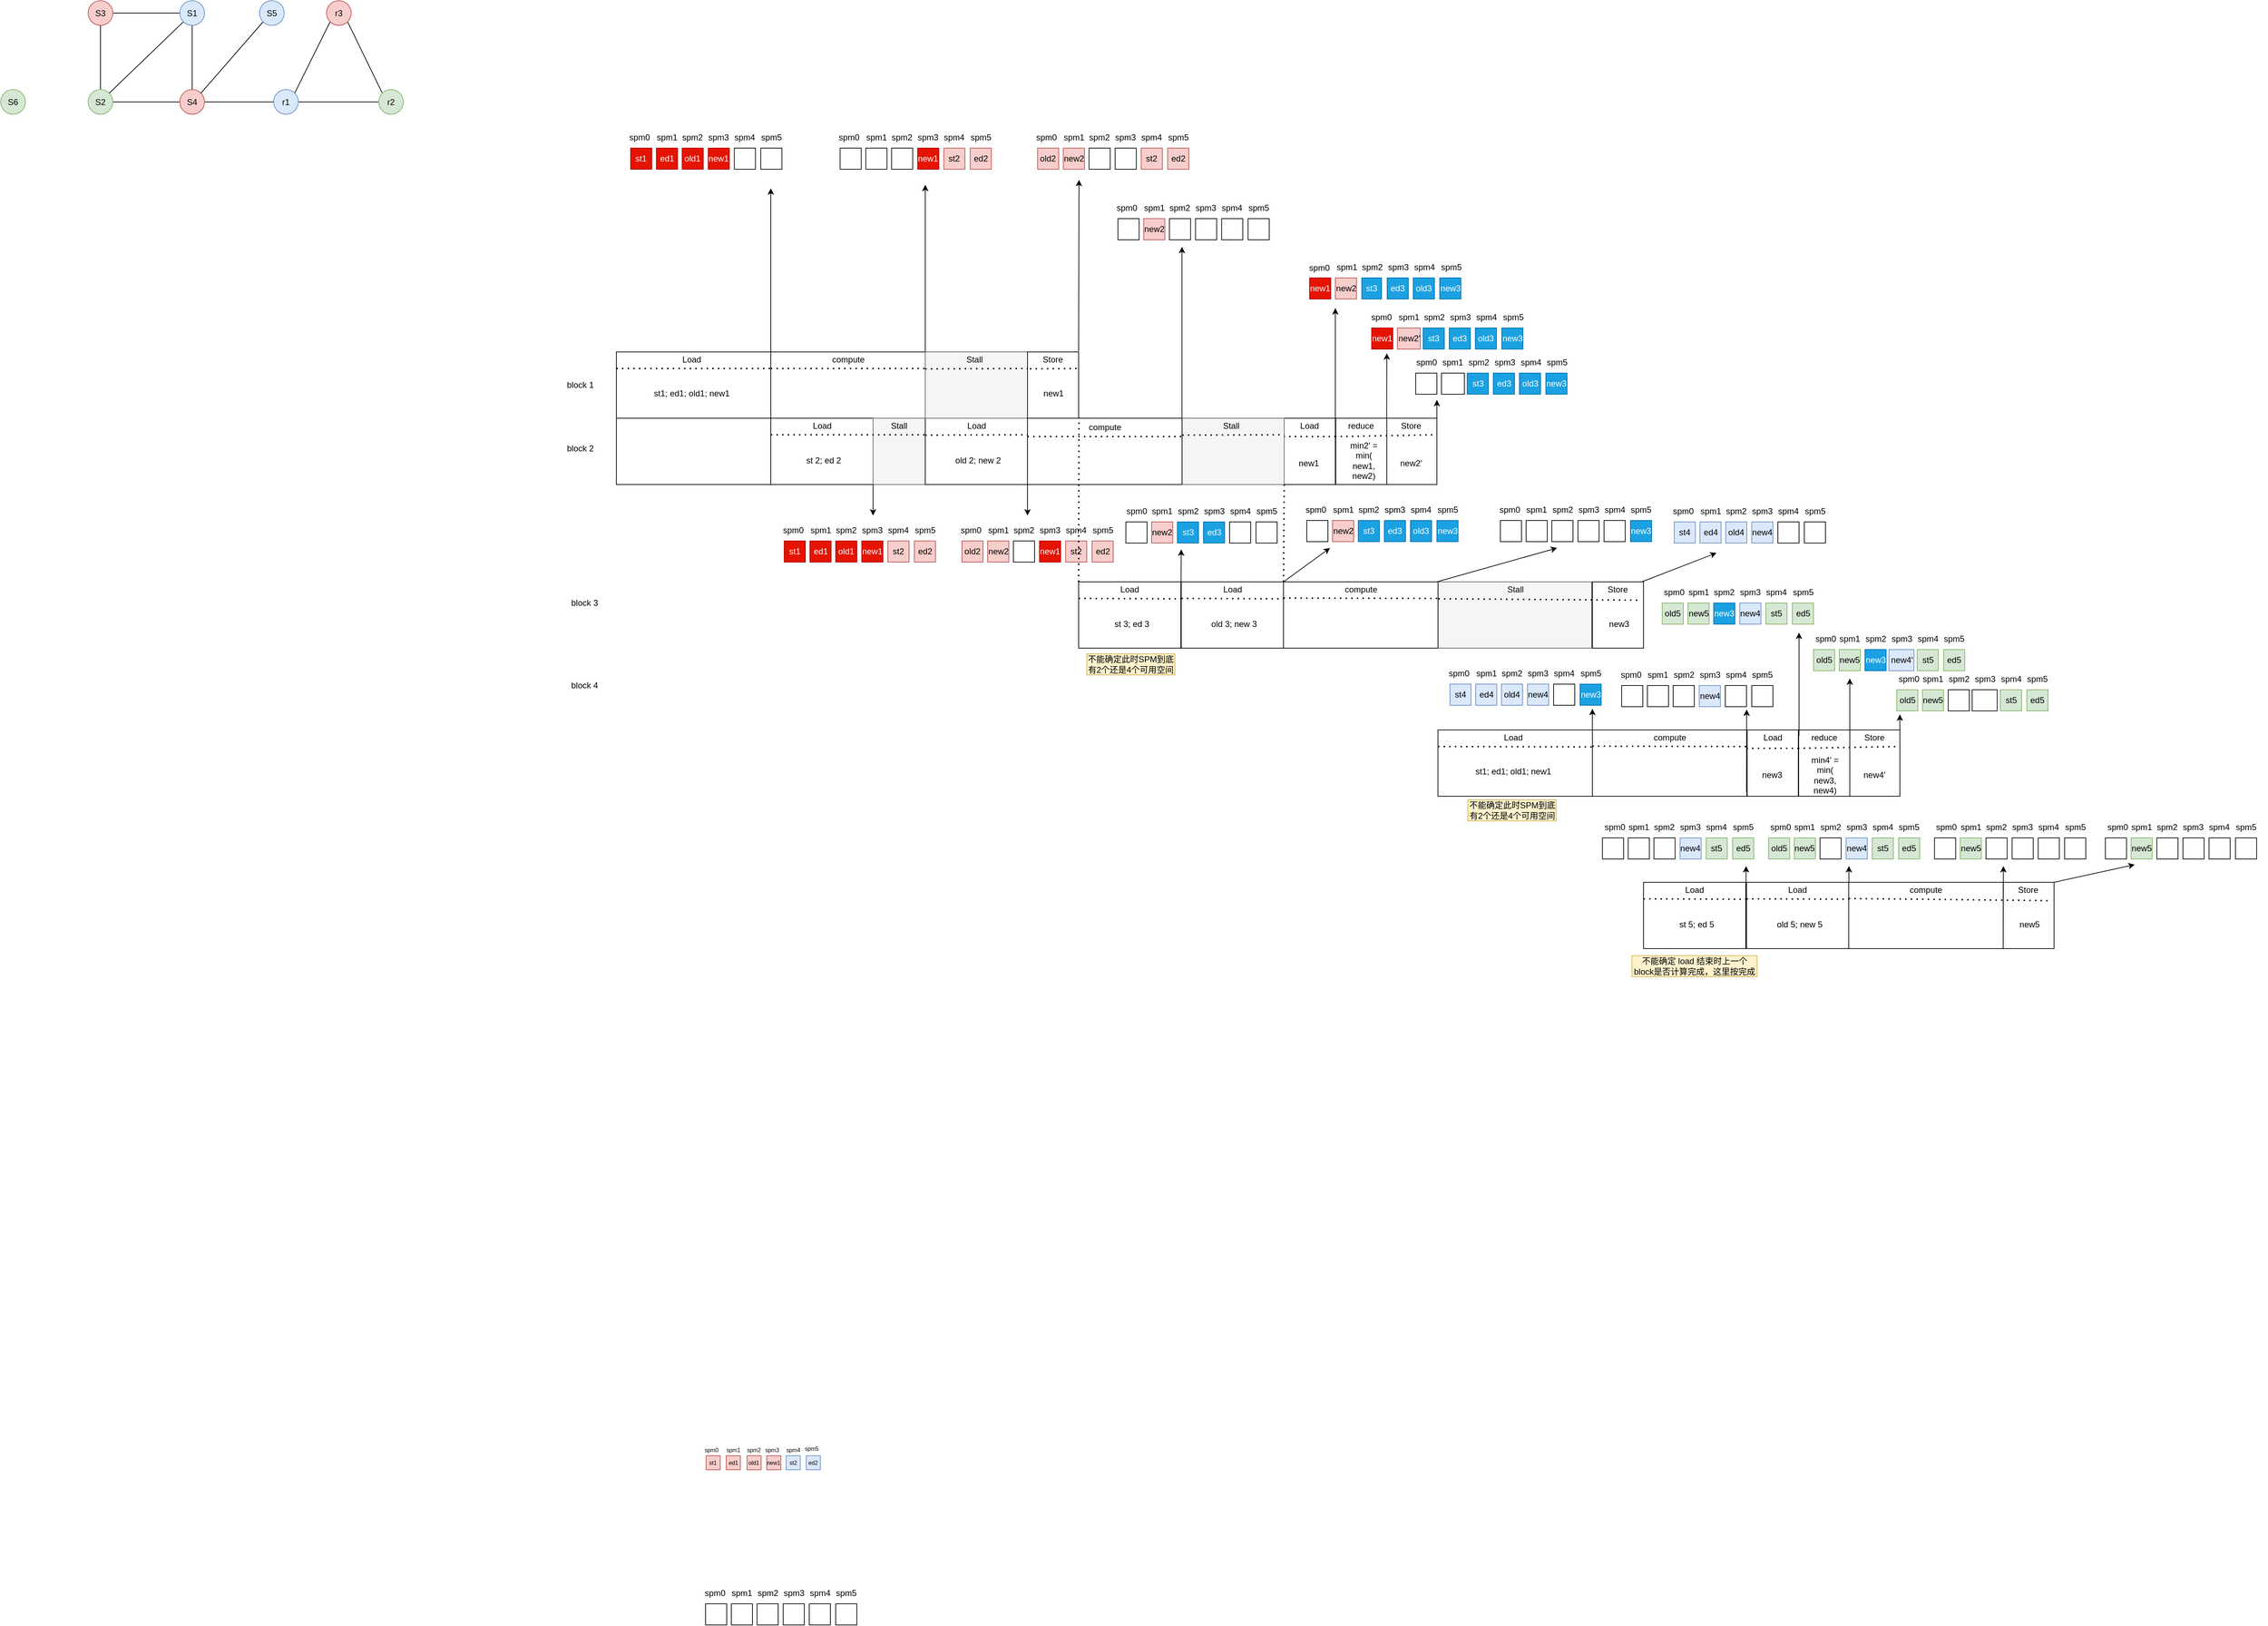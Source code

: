 <mxfile version="24.7.6">
  <diagram name="第 1 页" id="p9UogfbTqBMRZBkhfiBg">
    <mxGraphModel dx="3078" dy="1250" grid="0" gridSize="10" guides="1" tooltips="1" connect="1" arrows="1" fold="1" page="0" pageScale="1" pageWidth="827" pageHeight="1169" math="0" shadow="0">
      <root>
        <mxCell id="0" />
        <mxCell id="1" parent="0" />
        <mxCell id="vzYP4273FVxC0aKwQzrk-636" value="" style="rounded=0;whiteSpace=wrap;html=1;" vertex="1" parent="1">
          <mxGeometry x="2138.13" y="1381" width="72.5" height="94" as="geometry" />
        </mxCell>
        <mxCell id="vzYP4273FVxC0aKwQzrk-457" value="" style="rounded=0;whiteSpace=wrap;html=1;" vertex="1" parent="1">
          <mxGeometry x="1556" y="955" width="72.5" height="94" as="geometry" />
        </mxCell>
        <mxCell id="vzYP4273FVxC0aKwQzrk-329" value="" style="rounded=0;whiteSpace=wrap;html=1;" vertex="1" parent="1">
          <mxGeometry x="1263" y="723" width="72.5" height="94" as="geometry" />
        </mxCell>
        <mxCell id="oGr3gBzmV0MPGPRNmAmO-1" value="S6" style="ellipse;whiteSpace=wrap;html=1;aspect=fixed;fillColor=#d5e8d4;strokeColor=#82b366;" parent="1" vertex="1">
          <mxGeometry x="-701" y="257" width="35" height="35" as="geometry" />
        </mxCell>
        <mxCell id="oGr3gBzmV0MPGPRNmAmO-2" style="edgeStyle=orthogonalEdgeStyle;rounded=0;orthogonalLoop=1;jettySize=auto;html=1;entryX=0;entryY=0.5;entryDx=0;entryDy=0;endArrow=none;endFill=0;" parent="1" source="oGr3gBzmV0MPGPRNmAmO-4" target="oGr3gBzmV0MPGPRNmAmO-9" edge="1">
          <mxGeometry relative="1" as="geometry" />
        </mxCell>
        <mxCell id="oGr3gBzmV0MPGPRNmAmO-3" style="edgeStyle=orthogonalEdgeStyle;rounded=0;orthogonalLoop=1;jettySize=auto;html=1;exitX=0.5;exitY=1;exitDx=0;exitDy=0;entryX=0.5;entryY=0;entryDx=0;entryDy=0;endArrow=none;endFill=0;" parent="1" source="oGr3gBzmV0MPGPRNmAmO-4" target="oGr3gBzmV0MPGPRNmAmO-6" edge="1">
          <mxGeometry relative="1" as="geometry" />
        </mxCell>
        <mxCell id="oGr3gBzmV0MPGPRNmAmO-4" value="S3" style="ellipse;whiteSpace=wrap;html=1;aspect=fixed;fillColor=#f8cecc;strokeColor=#b85450;" parent="1" vertex="1">
          <mxGeometry x="-577" y="131" width="35" height="35" as="geometry" />
        </mxCell>
        <mxCell id="oGr3gBzmV0MPGPRNmAmO-5" style="edgeStyle=orthogonalEdgeStyle;rounded=0;orthogonalLoop=1;jettySize=auto;html=1;exitX=1;exitY=0.5;exitDx=0;exitDy=0;endArrow=none;endFill=0;" parent="1" source="oGr3gBzmV0MPGPRNmAmO-6" target="oGr3gBzmV0MPGPRNmAmO-11" edge="1">
          <mxGeometry relative="1" as="geometry" />
        </mxCell>
        <mxCell id="oGr3gBzmV0MPGPRNmAmO-6" value="S2" style="ellipse;whiteSpace=wrap;html=1;aspect=fixed;fillColor=#d5e8d4;strokeColor=#82b366;" parent="1" vertex="1">
          <mxGeometry x="-577" y="257" width="35" height="35" as="geometry" />
        </mxCell>
        <mxCell id="oGr3gBzmV0MPGPRNmAmO-7" style="edgeStyle=orthogonalEdgeStyle;rounded=0;orthogonalLoop=1;jettySize=auto;html=1;exitX=0.5;exitY=1;exitDx=0;exitDy=0;entryX=0.5;entryY=0;entryDx=0;entryDy=0;endArrow=none;endFill=0;" parent="1" source="oGr3gBzmV0MPGPRNmAmO-9" target="oGr3gBzmV0MPGPRNmAmO-11" edge="1">
          <mxGeometry relative="1" as="geometry" />
        </mxCell>
        <mxCell id="oGr3gBzmV0MPGPRNmAmO-8" style="rounded=0;orthogonalLoop=1;jettySize=auto;html=1;exitX=0;exitY=1;exitDx=0;exitDy=0;entryX=1;entryY=0;entryDx=0;entryDy=0;endArrow=none;endFill=0;" parent="1" source="oGr3gBzmV0MPGPRNmAmO-9" target="oGr3gBzmV0MPGPRNmAmO-6" edge="1">
          <mxGeometry relative="1" as="geometry" />
        </mxCell>
        <mxCell id="oGr3gBzmV0MPGPRNmAmO-9" value="S1" style="ellipse;whiteSpace=wrap;html=1;aspect=fixed;fillColor=#dae8fc;strokeColor=#6c8ebf;" parent="1" vertex="1">
          <mxGeometry x="-447" y="131" width="35" height="35" as="geometry" />
        </mxCell>
        <mxCell id="oGr3gBzmV0MPGPRNmAmO-10" style="edgeStyle=orthogonalEdgeStyle;rounded=0;orthogonalLoop=1;jettySize=auto;html=1;exitX=1;exitY=0.5;exitDx=0;exitDy=0;entryX=0;entryY=0.5;entryDx=0;entryDy=0;endArrow=none;endFill=0;" parent="1" source="oGr3gBzmV0MPGPRNmAmO-11" target="oGr3gBzmV0MPGPRNmAmO-18" edge="1">
          <mxGeometry relative="1" as="geometry" />
        </mxCell>
        <mxCell id="oGr3gBzmV0MPGPRNmAmO-11" value="S4" style="ellipse;whiteSpace=wrap;html=1;aspect=fixed;fillColor=#f8cecc;strokeColor=#b85450;" parent="1" vertex="1">
          <mxGeometry x="-447" y="257" width="35" height="35" as="geometry" />
        </mxCell>
        <mxCell id="oGr3gBzmV0MPGPRNmAmO-12" style="rounded=0;orthogonalLoop=1;jettySize=auto;html=1;exitX=0;exitY=1;exitDx=0;exitDy=0;entryX=1;entryY=0;entryDx=0;entryDy=0;endArrow=none;endFill=0;" parent="1" source="oGr3gBzmV0MPGPRNmAmO-13" target="oGr3gBzmV0MPGPRNmAmO-11" edge="1">
          <mxGeometry relative="1" as="geometry" />
        </mxCell>
        <mxCell id="oGr3gBzmV0MPGPRNmAmO-13" value="S5" style="ellipse;whiteSpace=wrap;html=1;aspect=fixed;fillColor=#dae8fc;strokeColor=#6c8ebf;" parent="1" vertex="1">
          <mxGeometry x="-334" y="131" width="35" height="35" as="geometry" />
        </mxCell>
        <mxCell id="oGr3gBzmV0MPGPRNmAmO-14" style="rounded=0;orthogonalLoop=1;jettySize=auto;html=1;exitX=0;exitY=1;exitDx=0;exitDy=0;entryX=1;entryY=0;entryDx=0;entryDy=0;endArrow=none;endFill=0;" parent="1" source="oGr3gBzmV0MPGPRNmAmO-16" target="oGr3gBzmV0MPGPRNmAmO-18" edge="1">
          <mxGeometry relative="1" as="geometry" />
        </mxCell>
        <mxCell id="oGr3gBzmV0MPGPRNmAmO-15" style="rounded=0;orthogonalLoop=1;jettySize=auto;html=1;exitX=1;exitY=1;exitDx=0;exitDy=0;entryX=0;entryY=0;entryDx=0;entryDy=0;endArrow=none;endFill=0;" parent="1" source="oGr3gBzmV0MPGPRNmAmO-16" target="oGr3gBzmV0MPGPRNmAmO-19" edge="1">
          <mxGeometry relative="1" as="geometry" />
        </mxCell>
        <mxCell id="oGr3gBzmV0MPGPRNmAmO-16" value="r3" style="ellipse;whiteSpace=wrap;html=1;aspect=fixed;fillColor=#f8cecc;strokeColor=#b85450;" parent="1" vertex="1">
          <mxGeometry x="-239" y="131" width="35" height="35" as="geometry" />
        </mxCell>
        <mxCell id="oGr3gBzmV0MPGPRNmAmO-17" style="edgeStyle=orthogonalEdgeStyle;rounded=0;orthogonalLoop=1;jettySize=auto;html=1;exitX=1;exitY=0.5;exitDx=0;exitDy=0;entryX=0;entryY=0.5;entryDx=0;entryDy=0;endArrow=none;endFill=0;" parent="1" source="oGr3gBzmV0MPGPRNmAmO-18" target="oGr3gBzmV0MPGPRNmAmO-19" edge="1">
          <mxGeometry relative="1" as="geometry" />
        </mxCell>
        <mxCell id="oGr3gBzmV0MPGPRNmAmO-18" value="r1" style="ellipse;whiteSpace=wrap;html=1;aspect=fixed;fillColor=#dae8fc;strokeColor=#6c8ebf;" parent="1" vertex="1">
          <mxGeometry x="-314" y="257" width="35" height="35" as="geometry" />
        </mxCell>
        <mxCell id="oGr3gBzmV0MPGPRNmAmO-19" value="r2" style="ellipse;whiteSpace=wrap;html=1;aspect=fixed;fillColor=#d5e8d4;strokeColor=#82b366;" parent="1" vertex="1">
          <mxGeometry x="-165" y="257" width="35" height="35" as="geometry" />
        </mxCell>
        <mxCell id="vzYP4273FVxC0aKwQzrk-1" value="" style="rounded=0;whiteSpace=wrap;html=1;" vertex="1" parent="1">
          <mxGeometry x="172" y="629" width="219" height="94" as="geometry" />
        </mxCell>
        <mxCell id="vzYP4273FVxC0aKwQzrk-3" value="" style="rounded=0;whiteSpace=wrap;html=1;" vertex="1" parent="1">
          <mxGeometry x="391" y="629" width="219" height="94" as="geometry" />
        </mxCell>
        <mxCell id="vzYP4273FVxC0aKwQzrk-4" value="" style="endArrow=none;dashed=1;html=1;dashPattern=1 3;strokeWidth=2;rounded=0;entryX=0;entryY=0.25;entryDx=0;entryDy=0;exitX=0;exitY=0.25;exitDx=0;exitDy=0;" edge="1" parent="1" source="vzYP4273FVxC0aKwQzrk-1" target="vzYP4273FVxC0aKwQzrk-3">
          <mxGeometry width="50" height="50" relative="1" as="geometry">
            <mxPoint x="173" y="661" as="sourcePoint" />
            <mxPoint x="223" y="611" as="targetPoint" />
          </mxGeometry>
        </mxCell>
        <mxCell id="vzYP4273FVxC0aKwQzrk-5" value="Load" style="text;html=1;align=center;verticalAlign=middle;whiteSpace=wrap;rounded=0;" vertex="1" parent="1">
          <mxGeometry x="249" y="625" width="60" height="30" as="geometry" />
        </mxCell>
        <mxCell id="vzYP4273FVxC0aKwQzrk-6" value="st1; ed1; old1; new1" style="text;html=1;align=center;verticalAlign=middle;whiteSpace=wrap;rounded=0;" vertex="1" parent="1">
          <mxGeometry x="211" y="673" width="136" height="30" as="geometry" />
        </mxCell>
        <mxCell id="vzYP4273FVxC0aKwQzrk-7" value="" style="endArrow=none;dashed=1;html=1;dashPattern=1 3;strokeWidth=2;rounded=0;entryX=1;entryY=0.25;entryDx=0;entryDy=0;exitX=1;exitY=0.25;exitDx=0;exitDy=0;" edge="1" parent="1" source="vzYP4273FVxC0aKwQzrk-1" target="vzYP4273FVxC0aKwQzrk-3">
          <mxGeometry width="50" height="50" relative="1" as="geometry">
            <mxPoint x="395" y="654" as="sourcePoint" />
            <mxPoint x="614" y="654" as="targetPoint" />
          </mxGeometry>
        </mxCell>
        <mxCell id="vzYP4273FVxC0aKwQzrk-8" value="compute" style="text;html=1;align=center;verticalAlign=middle;whiteSpace=wrap;rounded=0;" vertex="1" parent="1">
          <mxGeometry x="470.5" y="625" width="60" height="30" as="geometry" />
        </mxCell>
        <mxCell id="vzYP4273FVxC0aKwQzrk-9" value="" style="rounded=0;whiteSpace=wrap;html=1;" vertex="1" parent="1">
          <mxGeometry x="172" y="723" width="219" height="94" as="geometry" />
        </mxCell>
        <mxCell id="vzYP4273FVxC0aKwQzrk-13" value="" style="rounded=0;whiteSpace=wrap;html=1;" vertex="1" parent="1">
          <mxGeometry x="391" y="723" width="145" height="94" as="geometry" />
        </mxCell>
        <mxCell id="vzYP4273FVxC0aKwQzrk-14" value="" style="rounded=0;whiteSpace=wrap;html=1;fillColor=#f5f5f5;fontColor=#333333;strokeColor=#666666;" vertex="1" parent="1">
          <mxGeometry x="536" y="723" width="74" height="94" as="geometry" />
        </mxCell>
        <mxCell id="vzYP4273FVxC0aKwQzrk-15" value="" style="endArrow=none;dashed=1;html=1;dashPattern=1 3;strokeWidth=2;rounded=0;exitX=0;exitY=0.25;exitDx=0;exitDy=0;entryX=1;entryY=0.25;entryDx=0;entryDy=0;" edge="1" parent="1" source="vzYP4273FVxC0aKwQzrk-13" target="vzYP4273FVxC0aKwQzrk-14">
          <mxGeometry width="50" height="50" relative="1" as="geometry">
            <mxPoint x="393" y="751" as="sourcePoint" />
            <mxPoint x="534" y="748" as="targetPoint" />
          </mxGeometry>
        </mxCell>
        <mxCell id="vzYP4273FVxC0aKwQzrk-16" value="Load" style="text;html=1;align=center;verticalAlign=middle;whiteSpace=wrap;rounded=0;" vertex="1" parent="1">
          <mxGeometry x="433.5" y="719" width="60" height="30" as="geometry" />
        </mxCell>
        <mxCell id="vzYP4273FVxC0aKwQzrk-17" value="st 2; ed 2" style="text;html=1;align=center;verticalAlign=middle;whiteSpace=wrap;rounded=0;" vertex="1" parent="1">
          <mxGeometry x="398" y="768" width="136" height="30" as="geometry" />
        </mxCell>
        <mxCell id="vzYP4273FVxC0aKwQzrk-19" value="Stall" style="text;html=1;align=center;verticalAlign=middle;whiteSpace=wrap;rounded=0;" vertex="1" parent="1">
          <mxGeometry x="543" y="719" width="60" height="30" as="geometry" />
        </mxCell>
        <mxCell id="vzYP4273FVxC0aKwQzrk-20" value="" style="rounded=0;whiteSpace=wrap;html=1;" vertex="1" parent="1">
          <mxGeometry x="298.5" y="2404" width="30" height="30" as="geometry" />
        </mxCell>
        <mxCell id="vzYP4273FVxC0aKwQzrk-21" value="" style="rounded=0;whiteSpace=wrap;html=1;" vertex="1" parent="1">
          <mxGeometry x="335" y="2404" width="30" height="30" as="geometry" />
        </mxCell>
        <mxCell id="vzYP4273FVxC0aKwQzrk-22" value="" style="rounded=0;whiteSpace=wrap;html=1;" vertex="1" parent="1">
          <mxGeometry x="371.5" y="2404" width="30" height="30" as="geometry" />
        </mxCell>
        <mxCell id="vzYP4273FVxC0aKwQzrk-23" value="" style="rounded=0;whiteSpace=wrap;html=1;" vertex="1" parent="1">
          <mxGeometry x="408.5" y="2404" width="30" height="30" as="geometry" />
        </mxCell>
        <mxCell id="vzYP4273FVxC0aKwQzrk-24" value="" style="rounded=0;whiteSpace=wrap;html=1;" vertex="1" parent="1">
          <mxGeometry x="445.5" y="2404" width="30" height="30" as="geometry" />
        </mxCell>
        <mxCell id="vzYP4273FVxC0aKwQzrk-25" value="" style="rounded=0;whiteSpace=wrap;html=1;" vertex="1" parent="1">
          <mxGeometry x="483" y="2404" width="30" height="30" as="geometry" />
        </mxCell>
        <mxCell id="vzYP4273FVxC0aKwQzrk-26" value="spm0" style="text;html=1;align=center;verticalAlign=middle;whiteSpace=wrap;rounded=0;" vertex="1" parent="1">
          <mxGeometry x="281.5" y="2374" width="60" height="30" as="geometry" />
        </mxCell>
        <mxCell id="vzYP4273FVxC0aKwQzrk-27" value="spm1" style="text;html=1;align=center;verticalAlign=middle;whiteSpace=wrap;rounded=0;" vertex="1" parent="1">
          <mxGeometry x="320" y="2374" width="60" height="30" as="geometry" />
        </mxCell>
        <mxCell id="vzYP4273FVxC0aKwQzrk-28" value="spm2" style="text;html=1;align=center;verticalAlign=middle;whiteSpace=wrap;rounded=0;" vertex="1" parent="1">
          <mxGeometry x="356.5" y="2374" width="60" height="30" as="geometry" />
        </mxCell>
        <mxCell id="vzYP4273FVxC0aKwQzrk-29" value="spm3" style="text;html=1;align=center;verticalAlign=middle;whiteSpace=wrap;rounded=0;" vertex="1" parent="1">
          <mxGeometry x="393.5" y="2374" width="60" height="30" as="geometry" />
        </mxCell>
        <mxCell id="vzYP4273FVxC0aKwQzrk-30" value="spm4" style="text;html=1;align=center;verticalAlign=middle;whiteSpace=wrap;rounded=0;" vertex="1" parent="1">
          <mxGeometry x="430.5" y="2374" width="60" height="30" as="geometry" />
        </mxCell>
        <mxCell id="vzYP4273FVxC0aKwQzrk-31" value="spm5" style="text;html=1;align=center;verticalAlign=middle;whiteSpace=wrap;rounded=0;" vertex="1" parent="1">
          <mxGeometry x="468" y="2374" width="60" height="30" as="geometry" />
        </mxCell>
        <mxCell id="vzYP4273FVxC0aKwQzrk-32" value="st1" style="rounded=0;whiteSpace=wrap;html=1;fillColor=#e51400;strokeColor=#B20000;fontColor=#ffffff;" vertex="1" parent="1">
          <mxGeometry x="192.25" y="340" width="30" height="30" as="geometry" />
        </mxCell>
        <mxCell id="vzYP4273FVxC0aKwQzrk-33" value="ed1" style="rounded=0;whiteSpace=wrap;html=1;fillColor=#e51400;strokeColor=#B20000;fontColor=#ffffff;" vertex="1" parent="1">
          <mxGeometry x="228.75" y="340" width="30" height="30" as="geometry" />
        </mxCell>
        <mxCell id="vzYP4273FVxC0aKwQzrk-34" value="old1" style="rounded=0;whiteSpace=wrap;html=1;fillColor=#e51400;strokeColor=#B20000;fontColor=#ffffff;" vertex="1" parent="1">
          <mxGeometry x="265.25" y="340" width="30" height="30" as="geometry" />
        </mxCell>
        <mxCell id="vzYP4273FVxC0aKwQzrk-35" value="new1" style="rounded=0;whiteSpace=wrap;html=1;fillColor=#e51400;strokeColor=#B20000;fontColor=#ffffff;" vertex="1" parent="1">
          <mxGeometry x="302.25" y="340" width="30" height="30" as="geometry" />
        </mxCell>
        <mxCell id="vzYP4273FVxC0aKwQzrk-36" value="" style="rounded=0;whiteSpace=wrap;html=1;" vertex="1" parent="1">
          <mxGeometry x="339.25" y="340" width="30" height="30" as="geometry" />
        </mxCell>
        <mxCell id="vzYP4273FVxC0aKwQzrk-37" value="" style="rounded=0;whiteSpace=wrap;html=1;" vertex="1" parent="1">
          <mxGeometry x="376.75" y="340" width="30" height="30" as="geometry" />
        </mxCell>
        <mxCell id="vzYP4273FVxC0aKwQzrk-38" value="spm0" style="text;html=1;align=center;verticalAlign=middle;whiteSpace=wrap;rounded=0;" vertex="1" parent="1">
          <mxGeometry x="175.25" y="310" width="60" height="30" as="geometry" />
        </mxCell>
        <mxCell id="vzYP4273FVxC0aKwQzrk-39" value="spm1" style="text;html=1;align=center;verticalAlign=middle;whiteSpace=wrap;rounded=0;" vertex="1" parent="1">
          <mxGeometry x="213.75" y="310" width="60" height="30" as="geometry" />
        </mxCell>
        <mxCell id="vzYP4273FVxC0aKwQzrk-40" value="spm2" style="text;html=1;align=center;verticalAlign=middle;whiteSpace=wrap;rounded=0;" vertex="1" parent="1">
          <mxGeometry x="250.25" y="310" width="60" height="30" as="geometry" />
        </mxCell>
        <mxCell id="vzYP4273FVxC0aKwQzrk-41" value="spm3" style="text;html=1;align=center;verticalAlign=middle;whiteSpace=wrap;rounded=0;" vertex="1" parent="1">
          <mxGeometry x="287.25" y="310" width="60" height="30" as="geometry" />
        </mxCell>
        <mxCell id="vzYP4273FVxC0aKwQzrk-42" value="spm4" style="text;html=1;align=center;verticalAlign=middle;whiteSpace=wrap;rounded=0;" vertex="1" parent="1">
          <mxGeometry x="324.25" y="310" width="60" height="30" as="geometry" />
        </mxCell>
        <mxCell id="vzYP4273FVxC0aKwQzrk-43" value="spm5" style="text;html=1;align=center;verticalAlign=middle;whiteSpace=wrap;rounded=0;" vertex="1" parent="1">
          <mxGeometry x="361.75" y="310" width="60" height="30" as="geometry" />
        </mxCell>
        <mxCell id="vzYP4273FVxC0aKwQzrk-44" value="" style="rounded=0;whiteSpace=wrap;html=1;" vertex="1" parent="1">
          <mxGeometry x="489.25" y="340" width="30" height="30" as="geometry" />
        </mxCell>
        <mxCell id="vzYP4273FVxC0aKwQzrk-45" value="" style="rounded=0;whiteSpace=wrap;html=1;" vertex="1" parent="1">
          <mxGeometry x="525.75" y="340" width="30" height="30" as="geometry" />
        </mxCell>
        <mxCell id="vzYP4273FVxC0aKwQzrk-46" value="" style="rounded=0;whiteSpace=wrap;html=1;" vertex="1" parent="1">
          <mxGeometry x="562.25" y="340" width="30" height="30" as="geometry" />
        </mxCell>
        <mxCell id="vzYP4273FVxC0aKwQzrk-47" value="new1" style="rounded=0;whiteSpace=wrap;html=1;fillColor=#e51400;strokeColor=#B20000;fontColor=#ffffff;" vertex="1" parent="1">
          <mxGeometry x="599.25" y="340" width="30" height="30" as="geometry" />
        </mxCell>
        <mxCell id="vzYP4273FVxC0aKwQzrk-48" value="st2" style="rounded=0;whiteSpace=wrap;html=1;fillColor=#f8cecc;strokeColor=#b85450;" vertex="1" parent="1">
          <mxGeometry x="636.25" y="340" width="30" height="30" as="geometry" />
        </mxCell>
        <mxCell id="vzYP4273FVxC0aKwQzrk-49" value="ed2" style="rounded=0;whiteSpace=wrap;html=1;fillColor=#f8cecc;strokeColor=#b85450;" vertex="1" parent="1">
          <mxGeometry x="673.75" y="340" width="30" height="30" as="geometry" />
        </mxCell>
        <mxCell id="vzYP4273FVxC0aKwQzrk-50" value="spm0" style="text;html=1;align=center;verticalAlign=middle;whiteSpace=wrap;rounded=0;" vertex="1" parent="1">
          <mxGeometry x="472.25" y="310" width="60" height="30" as="geometry" />
        </mxCell>
        <mxCell id="vzYP4273FVxC0aKwQzrk-51" value="spm1" style="text;html=1;align=center;verticalAlign=middle;whiteSpace=wrap;rounded=0;" vertex="1" parent="1">
          <mxGeometry x="510.75" y="310" width="60" height="30" as="geometry" />
        </mxCell>
        <mxCell id="vzYP4273FVxC0aKwQzrk-52" value="spm2" style="text;html=1;align=center;verticalAlign=middle;whiteSpace=wrap;rounded=0;" vertex="1" parent="1">
          <mxGeometry x="547.25" y="310" width="60" height="30" as="geometry" />
        </mxCell>
        <mxCell id="vzYP4273FVxC0aKwQzrk-53" value="spm3" style="text;html=1;align=center;verticalAlign=middle;whiteSpace=wrap;rounded=0;" vertex="1" parent="1">
          <mxGeometry x="584.25" y="310" width="60" height="30" as="geometry" />
        </mxCell>
        <mxCell id="vzYP4273FVxC0aKwQzrk-54" value="spm4" style="text;html=1;align=center;verticalAlign=middle;whiteSpace=wrap;rounded=0;" vertex="1" parent="1">
          <mxGeometry x="621.25" y="310" width="60" height="30" as="geometry" />
        </mxCell>
        <mxCell id="vzYP4273FVxC0aKwQzrk-55" value="spm5" style="text;html=1;align=center;verticalAlign=middle;whiteSpace=wrap;rounded=0;" vertex="1" parent="1">
          <mxGeometry x="658.75" y="310" width="60" height="30" as="geometry" />
        </mxCell>
        <mxCell id="vzYP4273FVxC0aKwQzrk-56" value="" style="endArrow=classic;html=1;rounded=0;exitX=1;exitY=0;exitDx=0;exitDy=0;" edge="1" parent="1" source="vzYP4273FVxC0aKwQzrk-1">
          <mxGeometry width="50" height="50" relative="1" as="geometry">
            <mxPoint x="567" y="822" as="sourcePoint" />
            <mxPoint x="391" y="397" as="targetPoint" />
          </mxGeometry>
        </mxCell>
        <mxCell id="vzYP4273FVxC0aKwQzrk-69" value="" style="endArrow=classic;html=1;rounded=0;" edge="1" parent="1">
          <mxGeometry width="50" height="50" relative="1" as="geometry">
            <mxPoint x="536" y="817" as="sourcePoint" />
            <mxPoint x="536" y="861" as="targetPoint" />
          </mxGeometry>
        </mxCell>
        <mxCell id="vzYP4273FVxC0aKwQzrk-70" value="" style="endArrow=classic;html=1;rounded=0;exitX=1;exitY=0;exitDx=0;exitDy=0;" edge="1" parent="1" source="vzYP4273FVxC0aKwQzrk-3">
          <mxGeometry width="50" height="50" relative="1" as="geometry">
            <mxPoint x="610" y="435" as="sourcePoint" />
            <mxPoint x="610" y="392" as="targetPoint" />
          </mxGeometry>
        </mxCell>
        <mxCell id="vzYP4273FVxC0aKwQzrk-75" value="" style="rounded=0;whiteSpace=wrap;html=1;" vertex="1" parent="1">
          <mxGeometry x="610" y="723" width="145" height="94" as="geometry" />
        </mxCell>
        <mxCell id="vzYP4273FVxC0aKwQzrk-76" value="" style="endArrow=none;dashed=1;html=1;dashPattern=1 3;strokeWidth=2;rounded=0;exitX=0;exitY=0.25;exitDx=0;exitDy=0;entryX=1;entryY=0.25;entryDx=0;entryDy=0;" edge="1" parent="1" target="vzYP4273FVxC0aKwQzrk-75">
          <mxGeometry width="50" height="50" relative="1" as="geometry">
            <mxPoint x="610" y="747" as="sourcePoint" />
            <mxPoint x="760" y="749" as="targetPoint" />
          </mxGeometry>
        </mxCell>
        <mxCell id="vzYP4273FVxC0aKwQzrk-77" value="Load" style="text;html=1;align=center;verticalAlign=middle;whiteSpace=wrap;rounded=0;" vertex="1" parent="1">
          <mxGeometry x="652.5" y="719" width="60" height="30" as="geometry" />
        </mxCell>
        <mxCell id="vzYP4273FVxC0aKwQzrk-78" value="old 2; new 2" style="text;html=1;align=center;verticalAlign=middle;whiteSpace=wrap;rounded=0;" vertex="1" parent="1">
          <mxGeometry x="617" y="768" width="136" height="30" as="geometry" />
        </mxCell>
        <mxCell id="vzYP4273FVxC0aKwQzrk-91" value="" style="endArrow=classic;html=1;rounded=0;" edge="1" parent="1">
          <mxGeometry width="50" height="50" relative="1" as="geometry">
            <mxPoint x="755" y="817" as="sourcePoint" />
            <mxPoint x="755" y="861" as="targetPoint" />
          </mxGeometry>
        </mxCell>
        <mxCell id="vzYP4273FVxC0aKwQzrk-92" value="" style="rounded=0;whiteSpace=wrap;html=1;" vertex="1" parent="1">
          <mxGeometry x="755" y="723" width="219" height="94" as="geometry" />
        </mxCell>
        <mxCell id="vzYP4273FVxC0aKwQzrk-93" value="" style="endArrow=none;dashed=1;html=1;dashPattern=1 3;strokeWidth=2;rounded=0;entryX=1;entryY=0.25;entryDx=0;entryDy=0;exitX=1;exitY=0.25;exitDx=0;exitDy=0;" edge="1" parent="1">
          <mxGeometry width="50" height="50" relative="1" as="geometry">
            <mxPoint x="755" y="749" as="sourcePoint" />
            <mxPoint x="974" y="749" as="targetPoint" />
          </mxGeometry>
        </mxCell>
        <mxCell id="vzYP4273FVxC0aKwQzrk-94" value="compute" style="text;html=1;align=center;verticalAlign=middle;whiteSpace=wrap;rounded=0;" vertex="1" parent="1">
          <mxGeometry x="834.5" y="721" width="60" height="30" as="geometry" />
        </mxCell>
        <mxCell id="vzYP4273FVxC0aKwQzrk-95" value="" style="rounded=0;whiteSpace=wrap;html=1;fillColor=#f5f5f5;fontColor=#333333;strokeColor=#666666;" vertex="1" parent="1">
          <mxGeometry x="610" y="629" width="145" height="94" as="geometry" />
        </mxCell>
        <mxCell id="vzYP4273FVxC0aKwQzrk-96" value="" style="endArrow=none;dashed=1;html=1;dashPattern=1 3;strokeWidth=2;rounded=0;exitX=0;exitY=0.25;exitDx=0;exitDy=0;entryX=1;entryY=0.25;entryDx=0;entryDy=0;" edge="1" parent="1" target="vzYP4273FVxC0aKwQzrk-95">
          <mxGeometry width="50" height="50" relative="1" as="geometry">
            <mxPoint x="610" y="653" as="sourcePoint" />
            <mxPoint x="829" y="653" as="targetPoint" />
          </mxGeometry>
        </mxCell>
        <mxCell id="vzYP4273FVxC0aKwQzrk-97" value="Stall" style="text;html=1;align=center;verticalAlign=middle;whiteSpace=wrap;rounded=0;" vertex="1" parent="1">
          <mxGeometry x="649.5" y="625" width="60" height="30" as="geometry" />
        </mxCell>
        <mxCell id="vzYP4273FVxC0aKwQzrk-98" value="" style="rounded=0;whiteSpace=wrap;html=1;" vertex="1" parent="1">
          <mxGeometry x="755" y="629" width="72.5" height="94" as="geometry" />
        </mxCell>
        <mxCell id="vzYP4273FVxC0aKwQzrk-101" value="" style="endArrow=none;dashed=1;html=1;dashPattern=1 3;strokeWidth=2;rounded=0;exitX=0;exitY=0.25;exitDx=0;exitDy=0;entryX=1;entryY=0.25;entryDx=0;entryDy=0;" edge="1" parent="1" target="vzYP4273FVxC0aKwQzrk-98">
          <mxGeometry width="50" height="50" relative="1" as="geometry">
            <mxPoint x="758.5" y="653" as="sourcePoint" />
            <mxPoint x="903.5" y="653" as="targetPoint" />
          </mxGeometry>
        </mxCell>
        <mxCell id="vzYP4273FVxC0aKwQzrk-102" value="Store" style="text;html=1;align=center;verticalAlign=middle;whiteSpace=wrap;rounded=0;" vertex="1" parent="1">
          <mxGeometry x="761.25" y="625" width="60" height="30" as="geometry" />
        </mxCell>
        <mxCell id="vzYP4273FVxC0aKwQzrk-103" value="new1" style="text;html=1;align=center;verticalAlign=middle;whiteSpace=wrap;rounded=0;" vertex="1" parent="1">
          <mxGeometry x="766.5" y="673" width="49.5" height="30" as="geometry" />
        </mxCell>
        <mxCell id="vzYP4273FVxC0aKwQzrk-105" value="old2" style="rounded=0;whiteSpace=wrap;html=1;fillColor=#f8cecc;strokeColor=#b85450;" vertex="1" parent="1">
          <mxGeometry x="769.25" y="340" width="30" height="30" as="geometry" />
        </mxCell>
        <mxCell id="vzYP4273FVxC0aKwQzrk-106" value="new2" style="rounded=0;whiteSpace=wrap;html=1;fillColor=#f8cecc;strokeColor=#b85450;" vertex="1" parent="1">
          <mxGeometry x="805.75" y="340" width="30" height="30" as="geometry" />
        </mxCell>
        <mxCell id="vzYP4273FVxC0aKwQzrk-107" value="" style="rounded=0;whiteSpace=wrap;html=1;" vertex="1" parent="1">
          <mxGeometry x="842.25" y="340" width="30" height="30" as="geometry" />
        </mxCell>
        <mxCell id="vzYP4273FVxC0aKwQzrk-108" value="" style="rounded=0;whiteSpace=wrap;html=1;" vertex="1" parent="1">
          <mxGeometry x="879.25" y="340" width="30" height="30" as="geometry" />
        </mxCell>
        <mxCell id="vzYP4273FVxC0aKwQzrk-109" value="st2" style="rounded=0;whiteSpace=wrap;html=1;fillColor=#f8cecc;strokeColor=#b85450;" vertex="1" parent="1">
          <mxGeometry x="916.25" y="340" width="30" height="30" as="geometry" />
        </mxCell>
        <mxCell id="vzYP4273FVxC0aKwQzrk-110" value="ed2" style="rounded=0;whiteSpace=wrap;html=1;fillColor=#f8cecc;strokeColor=#b85450;" vertex="1" parent="1">
          <mxGeometry x="953.75" y="340" width="30" height="30" as="geometry" />
        </mxCell>
        <mxCell id="vzYP4273FVxC0aKwQzrk-111" value="spm0" style="text;html=1;align=center;verticalAlign=middle;whiteSpace=wrap;rounded=0;" vertex="1" parent="1">
          <mxGeometry x="752.25" y="310" width="60" height="30" as="geometry" />
        </mxCell>
        <mxCell id="vzYP4273FVxC0aKwQzrk-112" value="spm1" style="text;html=1;align=center;verticalAlign=middle;whiteSpace=wrap;rounded=0;" vertex="1" parent="1">
          <mxGeometry x="790.75" y="310" width="60" height="30" as="geometry" />
        </mxCell>
        <mxCell id="vzYP4273FVxC0aKwQzrk-113" value="spm2" style="text;html=1;align=center;verticalAlign=middle;whiteSpace=wrap;rounded=0;" vertex="1" parent="1">
          <mxGeometry x="827.25" y="310" width="60" height="30" as="geometry" />
        </mxCell>
        <mxCell id="vzYP4273FVxC0aKwQzrk-114" value="spm3" style="text;html=1;align=center;verticalAlign=middle;whiteSpace=wrap;rounded=0;" vertex="1" parent="1">
          <mxGeometry x="864.25" y="310" width="60" height="30" as="geometry" />
        </mxCell>
        <mxCell id="vzYP4273FVxC0aKwQzrk-115" value="spm4" style="text;html=1;align=center;verticalAlign=middle;whiteSpace=wrap;rounded=0;" vertex="1" parent="1">
          <mxGeometry x="901.25" y="310" width="60" height="30" as="geometry" />
        </mxCell>
        <mxCell id="vzYP4273FVxC0aKwQzrk-116" value="spm5" style="text;html=1;align=center;verticalAlign=middle;whiteSpace=wrap;rounded=0;" vertex="1" parent="1">
          <mxGeometry x="938.75" y="310" width="60" height="30" as="geometry" />
        </mxCell>
        <mxCell id="vzYP4273FVxC0aKwQzrk-117" value="" style="endArrow=classic;html=1;rounded=0;exitX=1;exitY=0;exitDx=0;exitDy=0;" edge="1" parent="1">
          <mxGeometry width="50" height="50" relative="1" as="geometry">
            <mxPoint x="827.5" y="628" as="sourcePoint" />
            <mxPoint x="828" y="385" as="targetPoint" />
          </mxGeometry>
        </mxCell>
        <mxCell id="vzYP4273FVxC0aKwQzrk-155" value="st1" style="rounded=0;whiteSpace=wrap;html=1;fillColor=#f8cecc;strokeColor=#b85450;movable=1;resizable=1;rotatable=1;deletable=1;editable=1;locked=0;connectable=1;fontSize=8;" vertex="1" parent="1">
          <mxGeometry x="299.25" y="2194" width="20" height="20" as="geometry" />
        </mxCell>
        <mxCell id="vzYP4273FVxC0aKwQzrk-156" value="ed1" style="rounded=0;whiteSpace=wrap;html=1;fillColor=#f8cecc;strokeColor=#b85450;movable=1;resizable=1;rotatable=1;deletable=1;editable=1;locked=0;connectable=1;fontSize=8;" vertex="1" parent="1">
          <mxGeometry x="327.75" y="2194" width="20" height="20" as="geometry" />
        </mxCell>
        <mxCell id="vzYP4273FVxC0aKwQzrk-157" value="old1" style="rounded=0;whiteSpace=wrap;html=1;fillColor=#f8cecc;strokeColor=#b85450;movable=1;resizable=1;rotatable=1;deletable=1;editable=1;locked=0;connectable=1;fontSize=8;" vertex="1" parent="1">
          <mxGeometry x="357.25" y="2194" width="20" height="20" as="geometry" />
        </mxCell>
        <mxCell id="vzYP4273FVxC0aKwQzrk-158" value="new1" style="rounded=0;whiteSpace=wrap;html=1;fillColor=#f8cecc;strokeColor=#b85450;movable=1;resizable=1;rotatable=1;deletable=1;editable=1;locked=0;connectable=1;fontSize=8;" vertex="1" parent="1">
          <mxGeometry x="385.25" y="2194" width="20" height="20" as="geometry" />
        </mxCell>
        <mxCell id="vzYP4273FVxC0aKwQzrk-159" value="st2" style="rounded=0;whiteSpace=wrap;html=1;fillColor=#dae8fc;strokeColor=#6c8ebf;movable=1;resizable=1;rotatable=1;deletable=1;editable=1;locked=0;connectable=1;fontSize=8;" vertex="1" parent="1">
          <mxGeometry x="412.75" y="2194" width="20" height="20" as="geometry" />
        </mxCell>
        <mxCell id="vzYP4273FVxC0aKwQzrk-160" value="ed2" style="rounded=0;whiteSpace=wrap;html=1;fillColor=#dae8fc;strokeColor=#6c8ebf;movable=1;resizable=1;rotatable=1;deletable=1;editable=1;locked=0;connectable=1;fontSize=8;" vertex="1" parent="1">
          <mxGeometry x="441.25" y="2194" width="20" height="20" as="geometry" />
        </mxCell>
        <mxCell id="vzYP4273FVxC0aKwQzrk-161" value="spm0" style="text;html=1;align=center;verticalAlign=middle;whiteSpace=wrap;rounded=0;movable=1;resizable=1;rotatable=1;deletable=1;editable=1;locked=0;connectable=1;fontSize=8;" vertex="1" parent="1">
          <mxGeometry x="277.25" y="2176" width="60" height="20" as="geometry" />
        </mxCell>
        <mxCell id="vzYP4273FVxC0aKwQzrk-162" value="spm1" style="text;html=1;align=center;verticalAlign=middle;whiteSpace=wrap;rounded=0;movable=1;resizable=1;rotatable=1;deletable=1;editable=1;locked=0;connectable=1;fontSize=8;" vertex="1" parent="1">
          <mxGeometry x="307.75" y="2176" width="60" height="20" as="geometry" />
        </mxCell>
        <mxCell id="vzYP4273FVxC0aKwQzrk-163" value="spm2" style="text;html=1;align=center;verticalAlign=middle;whiteSpace=wrap;rounded=0;movable=1;resizable=1;rotatable=1;deletable=1;editable=1;locked=0;connectable=1;fontSize=8;" vertex="1" parent="1">
          <mxGeometry x="337.25" y="2176" width="60" height="20" as="geometry" />
        </mxCell>
        <mxCell id="vzYP4273FVxC0aKwQzrk-164" value="spm3" style="text;html=1;align=center;verticalAlign=middle;whiteSpace=wrap;rounded=0;movable=1;resizable=1;rotatable=1;deletable=1;editable=1;locked=0;connectable=1;fontSize=8;" vertex="1" parent="1">
          <mxGeometry x="363.25" y="2176" width="60" height="20" as="geometry" />
        </mxCell>
        <mxCell id="vzYP4273FVxC0aKwQzrk-165" value="spm4" style="text;html=1;align=center;verticalAlign=middle;whiteSpace=wrap;rounded=0;movable=1;resizable=1;rotatable=1;deletable=1;editable=1;locked=0;connectable=1;fontSize=8;" vertex="1" parent="1">
          <mxGeometry x="393.25" y="2176" width="60" height="20" as="geometry" />
        </mxCell>
        <mxCell id="vzYP4273FVxC0aKwQzrk-166" value="spm5" style="text;html=1;align=center;verticalAlign=middle;whiteSpace=wrap;rounded=0;movable=1;resizable=1;rotatable=1;deletable=1;editable=1;locked=0;connectable=1;fontSize=8;" vertex="1" parent="1">
          <mxGeometry x="419.25" y="2174" width="60" height="20" as="geometry" />
        </mxCell>
        <mxCell id="vzYP4273FVxC0aKwQzrk-179" value="st1" style="rounded=0;whiteSpace=wrap;html=1;fillColor=#e51400;strokeColor=#B20000;fontColor=#ffffff;" vertex="1" parent="1">
          <mxGeometry x="410" y="897" width="30" height="30" as="geometry" />
        </mxCell>
        <mxCell id="vzYP4273FVxC0aKwQzrk-180" value="ed1" style="rounded=0;whiteSpace=wrap;html=1;fillColor=#e51400;strokeColor=#B20000;fontColor=#ffffff;" vertex="1" parent="1">
          <mxGeometry x="446.5" y="897" width="30" height="30" as="geometry" />
        </mxCell>
        <mxCell id="vzYP4273FVxC0aKwQzrk-181" value="old1" style="rounded=0;whiteSpace=wrap;html=1;fillColor=#e51400;strokeColor=#B20000;fontColor=#ffffff;" vertex="1" parent="1">
          <mxGeometry x="483" y="897" width="30" height="30" as="geometry" />
        </mxCell>
        <mxCell id="vzYP4273FVxC0aKwQzrk-182" value="new1" style="rounded=0;whiteSpace=wrap;html=1;fillColor=#e51400;strokeColor=#B20000;fontColor=#ffffff;" vertex="1" parent="1">
          <mxGeometry x="520" y="897" width="30" height="30" as="geometry" />
        </mxCell>
        <mxCell id="vzYP4273FVxC0aKwQzrk-183" value="st2" style="rounded=0;whiteSpace=wrap;html=1;fillColor=#f8cecc;strokeColor=#b85450;" vertex="1" parent="1">
          <mxGeometry x="557" y="897" width="30" height="30" as="geometry" />
        </mxCell>
        <mxCell id="vzYP4273FVxC0aKwQzrk-184" value="ed2" style="rounded=0;whiteSpace=wrap;html=1;fillColor=#f8cecc;strokeColor=#b85450;" vertex="1" parent="1">
          <mxGeometry x="594.5" y="897" width="30" height="30" as="geometry" />
        </mxCell>
        <mxCell id="vzYP4273FVxC0aKwQzrk-185" value="spm0" style="text;html=1;align=center;verticalAlign=middle;whiteSpace=wrap;rounded=0;" vertex="1" parent="1">
          <mxGeometry x="393" y="867" width="60" height="30" as="geometry" />
        </mxCell>
        <mxCell id="vzYP4273FVxC0aKwQzrk-186" value="spm1" style="text;html=1;align=center;verticalAlign=middle;whiteSpace=wrap;rounded=0;" vertex="1" parent="1">
          <mxGeometry x="431.5" y="867" width="60" height="30" as="geometry" />
        </mxCell>
        <mxCell id="vzYP4273FVxC0aKwQzrk-187" value="spm2" style="text;html=1;align=center;verticalAlign=middle;whiteSpace=wrap;rounded=0;" vertex="1" parent="1">
          <mxGeometry x="468" y="867" width="60" height="30" as="geometry" />
        </mxCell>
        <mxCell id="vzYP4273FVxC0aKwQzrk-188" value="spm3" style="text;html=1;align=center;verticalAlign=middle;whiteSpace=wrap;rounded=0;" vertex="1" parent="1">
          <mxGeometry x="505" y="867" width="60" height="30" as="geometry" />
        </mxCell>
        <mxCell id="vzYP4273FVxC0aKwQzrk-189" value="spm4" style="text;html=1;align=center;verticalAlign=middle;whiteSpace=wrap;rounded=0;" vertex="1" parent="1">
          <mxGeometry x="542" y="867" width="60" height="30" as="geometry" />
        </mxCell>
        <mxCell id="vzYP4273FVxC0aKwQzrk-190" value="spm5" style="text;html=1;align=center;verticalAlign=middle;whiteSpace=wrap;rounded=0;" vertex="1" parent="1">
          <mxGeometry x="579.5" y="867" width="60" height="30" as="geometry" />
        </mxCell>
        <mxCell id="vzYP4273FVxC0aKwQzrk-191" value="old2" style="rounded=0;whiteSpace=wrap;html=1;fillColor=#f8cecc;strokeColor=#b85450;" vertex="1" parent="1">
          <mxGeometry x="662" y="897" width="30" height="30" as="geometry" />
        </mxCell>
        <mxCell id="vzYP4273FVxC0aKwQzrk-192" value="new2" style="rounded=0;whiteSpace=wrap;html=1;fillColor=#f8cecc;strokeColor=#b85450;" vertex="1" parent="1">
          <mxGeometry x="698.5" y="897" width="30" height="30" as="geometry" />
        </mxCell>
        <mxCell id="vzYP4273FVxC0aKwQzrk-193" value="" style="rounded=0;whiteSpace=wrap;html=1;" vertex="1" parent="1">
          <mxGeometry x="735" y="897" width="30" height="30" as="geometry" />
        </mxCell>
        <mxCell id="vzYP4273FVxC0aKwQzrk-194" value="new1" style="rounded=0;whiteSpace=wrap;html=1;fillColor=#e51400;strokeColor=#B20000;fontColor=#ffffff;" vertex="1" parent="1">
          <mxGeometry x="772" y="897" width="30" height="30" as="geometry" />
        </mxCell>
        <mxCell id="vzYP4273FVxC0aKwQzrk-195" value="st2" style="rounded=0;whiteSpace=wrap;html=1;fillColor=#f8cecc;strokeColor=#b85450;" vertex="1" parent="1">
          <mxGeometry x="809" y="897" width="30" height="30" as="geometry" />
        </mxCell>
        <mxCell id="vzYP4273FVxC0aKwQzrk-196" value="ed2" style="rounded=0;whiteSpace=wrap;html=1;fillColor=#f8cecc;strokeColor=#b85450;" vertex="1" parent="1">
          <mxGeometry x="846.5" y="897" width="30" height="30" as="geometry" />
        </mxCell>
        <mxCell id="vzYP4273FVxC0aKwQzrk-197" value="spm0" style="text;html=1;align=center;verticalAlign=middle;whiteSpace=wrap;rounded=0;" vertex="1" parent="1">
          <mxGeometry x="645" y="867" width="60" height="30" as="geometry" />
        </mxCell>
        <mxCell id="vzYP4273FVxC0aKwQzrk-198" value="spm1" style="text;html=1;align=center;verticalAlign=middle;whiteSpace=wrap;rounded=0;" vertex="1" parent="1">
          <mxGeometry x="683.5" y="867" width="60" height="30" as="geometry" />
        </mxCell>
        <mxCell id="vzYP4273FVxC0aKwQzrk-199" value="spm2" style="text;html=1;align=center;verticalAlign=middle;whiteSpace=wrap;rounded=0;" vertex="1" parent="1">
          <mxGeometry x="720" y="867" width="60" height="30" as="geometry" />
        </mxCell>
        <mxCell id="vzYP4273FVxC0aKwQzrk-200" value="spm3" style="text;html=1;align=center;verticalAlign=middle;whiteSpace=wrap;rounded=0;" vertex="1" parent="1">
          <mxGeometry x="757" y="867" width="60" height="30" as="geometry" />
        </mxCell>
        <mxCell id="vzYP4273FVxC0aKwQzrk-201" value="spm4" style="text;html=1;align=center;verticalAlign=middle;whiteSpace=wrap;rounded=0;" vertex="1" parent="1">
          <mxGeometry x="794" y="867" width="60" height="30" as="geometry" />
        </mxCell>
        <mxCell id="vzYP4273FVxC0aKwQzrk-202" value="spm5" style="text;html=1;align=center;verticalAlign=middle;whiteSpace=wrap;rounded=0;" vertex="1" parent="1">
          <mxGeometry x="831.5" y="867" width="60" height="30" as="geometry" />
        </mxCell>
        <mxCell id="vzYP4273FVxC0aKwQzrk-203" value="" style="rounded=0;whiteSpace=wrap;html=1;" vertex="1" parent="1">
          <mxGeometry x="827.5" y="955" width="145" height="94" as="geometry" />
        </mxCell>
        <mxCell id="vzYP4273FVxC0aKwQzrk-204" value="" style="endArrow=none;dashed=1;html=1;dashPattern=1 3;strokeWidth=2;rounded=0;exitX=0;exitY=0.25;exitDx=0;exitDy=0;" edge="1" parent="1" source="vzYP4273FVxC0aKwQzrk-203">
          <mxGeometry width="50" height="50" relative="1" as="geometry">
            <mxPoint x="829.5" y="983" as="sourcePoint" />
            <mxPoint x="973" y="979" as="targetPoint" />
          </mxGeometry>
        </mxCell>
        <mxCell id="vzYP4273FVxC0aKwQzrk-205" value="Load" style="text;html=1;align=center;verticalAlign=middle;whiteSpace=wrap;rounded=0;" vertex="1" parent="1">
          <mxGeometry x="870" y="951" width="60" height="30" as="geometry" />
        </mxCell>
        <mxCell id="vzYP4273FVxC0aKwQzrk-206" value="st 3; ed 3" style="text;html=1;align=center;verticalAlign=middle;whiteSpace=wrap;rounded=0;" vertex="1" parent="1">
          <mxGeometry x="834.5" y="1000" width="136" height="30" as="geometry" />
        </mxCell>
        <mxCell id="vzYP4273FVxC0aKwQzrk-207" value="" style="rounded=0;whiteSpace=wrap;html=1;" vertex="1" parent="1">
          <mxGeometry x="894.5" y="870" width="30" height="30" as="geometry" />
        </mxCell>
        <mxCell id="vzYP4273FVxC0aKwQzrk-208" value="new2" style="rounded=0;whiteSpace=wrap;html=1;fillColor=#f8cecc;strokeColor=#b85450;" vertex="1" parent="1">
          <mxGeometry x="931" y="870" width="30" height="30" as="geometry" />
        </mxCell>
        <mxCell id="vzYP4273FVxC0aKwQzrk-209" value="st3" style="rounded=0;whiteSpace=wrap;html=1;fillColor=#1ba1e2;strokeColor=#006EAF;fontColor=#ffffff;" vertex="1" parent="1">
          <mxGeometry x="967.5" y="870" width="30" height="30" as="geometry" />
        </mxCell>
        <mxCell id="vzYP4273FVxC0aKwQzrk-210" value="ed3" style="rounded=0;whiteSpace=wrap;html=1;fillColor=#1ba1e2;strokeColor=#006EAF;fontColor=#ffffff;" vertex="1" parent="1">
          <mxGeometry x="1004.5" y="870" width="30" height="30" as="geometry" />
        </mxCell>
        <mxCell id="vzYP4273FVxC0aKwQzrk-211" value="" style="rounded=0;whiteSpace=wrap;html=1;" vertex="1" parent="1">
          <mxGeometry x="1041.5" y="870" width="30" height="30" as="geometry" />
        </mxCell>
        <mxCell id="vzYP4273FVxC0aKwQzrk-212" value="" style="rounded=0;whiteSpace=wrap;html=1;" vertex="1" parent="1">
          <mxGeometry x="1079" y="870" width="30" height="30" as="geometry" />
        </mxCell>
        <mxCell id="vzYP4273FVxC0aKwQzrk-213" value="spm0" style="text;html=1;align=center;verticalAlign=middle;whiteSpace=wrap;rounded=0;" vertex="1" parent="1">
          <mxGeometry x="879.5" y="840" width="60" height="30" as="geometry" />
        </mxCell>
        <mxCell id="vzYP4273FVxC0aKwQzrk-214" value="spm1" style="text;html=1;align=center;verticalAlign=middle;whiteSpace=wrap;rounded=0;" vertex="1" parent="1">
          <mxGeometry x="916" y="840" width="60" height="30" as="geometry" />
        </mxCell>
        <mxCell id="vzYP4273FVxC0aKwQzrk-215" value="spm2" style="text;html=1;align=center;verticalAlign=middle;whiteSpace=wrap;rounded=0;" vertex="1" parent="1">
          <mxGeometry x="952.5" y="840" width="60" height="30" as="geometry" />
        </mxCell>
        <mxCell id="vzYP4273FVxC0aKwQzrk-216" value="spm3" style="text;html=1;align=center;verticalAlign=middle;whiteSpace=wrap;rounded=0;" vertex="1" parent="1">
          <mxGeometry x="989.5" y="840" width="60" height="30" as="geometry" />
        </mxCell>
        <mxCell id="vzYP4273FVxC0aKwQzrk-217" value="spm4" style="text;html=1;align=center;verticalAlign=middle;whiteSpace=wrap;rounded=0;" vertex="1" parent="1">
          <mxGeometry x="1026.5" y="840" width="60" height="30" as="geometry" />
        </mxCell>
        <mxCell id="vzYP4273FVxC0aKwQzrk-218" value="spm5" style="text;html=1;align=center;verticalAlign=middle;whiteSpace=wrap;rounded=0;" vertex="1" parent="1">
          <mxGeometry x="1074.63" y="840" width="38.75" height="30" as="geometry" />
        </mxCell>
        <mxCell id="vzYP4273FVxC0aKwQzrk-219" value="" style="endArrow=classic;html=1;rounded=0;exitX=1;exitY=0;exitDx=0;exitDy=0;" edge="1" parent="1" source="vzYP4273FVxC0aKwQzrk-92">
          <mxGeometry width="50" height="50" relative="1" as="geometry">
            <mxPoint x="977" y="723" as="sourcePoint" />
            <mxPoint x="974" y="480" as="targetPoint" />
          </mxGeometry>
        </mxCell>
        <mxCell id="vzYP4273FVxC0aKwQzrk-220" value="" style="rounded=0;whiteSpace=wrap;html=1;" vertex="1" parent="1">
          <mxGeometry x="883.25" y="440" width="30" height="30" as="geometry" />
        </mxCell>
        <mxCell id="vzYP4273FVxC0aKwQzrk-221" value="new2" style="rounded=0;whiteSpace=wrap;html=1;fillColor=#f8cecc;strokeColor=#b85450;" vertex="1" parent="1">
          <mxGeometry x="919.75" y="440" width="30" height="30" as="geometry" />
        </mxCell>
        <mxCell id="vzYP4273FVxC0aKwQzrk-222" value="" style="rounded=0;whiteSpace=wrap;html=1;" vertex="1" parent="1">
          <mxGeometry x="956.25" y="440" width="30" height="30" as="geometry" />
        </mxCell>
        <mxCell id="vzYP4273FVxC0aKwQzrk-223" value="" style="rounded=0;whiteSpace=wrap;html=1;" vertex="1" parent="1">
          <mxGeometry x="993.25" y="440" width="30" height="30" as="geometry" />
        </mxCell>
        <mxCell id="vzYP4273FVxC0aKwQzrk-224" value="" style="rounded=0;whiteSpace=wrap;html=1;" vertex="1" parent="1">
          <mxGeometry x="1030.25" y="440" width="30" height="30" as="geometry" />
        </mxCell>
        <mxCell id="vzYP4273FVxC0aKwQzrk-225" value="" style="rounded=0;whiteSpace=wrap;html=1;" vertex="1" parent="1">
          <mxGeometry x="1067.75" y="440" width="30" height="30" as="geometry" />
        </mxCell>
        <mxCell id="vzYP4273FVxC0aKwQzrk-226" value="spm0" style="text;html=1;align=center;verticalAlign=middle;whiteSpace=wrap;rounded=0;" vertex="1" parent="1">
          <mxGeometry x="866.25" y="410" width="60" height="30" as="geometry" />
        </mxCell>
        <mxCell id="vzYP4273FVxC0aKwQzrk-227" value="spm1" style="text;html=1;align=center;verticalAlign=middle;whiteSpace=wrap;rounded=0;" vertex="1" parent="1">
          <mxGeometry x="904.75" y="410" width="60" height="30" as="geometry" />
        </mxCell>
        <mxCell id="vzYP4273FVxC0aKwQzrk-228" value="spm2" style="text;html=1;align=center;verticalAlign=middle;whiteSpace=wrap;rounded=0;" vertex="1" parent="1">
          <mxGeometry x="941.25" y="410" width="60" height="30" as="geometry" />
        </mxCell>
        <mxCell id="vzYP4273FVxC0aKwQzrk-229" value="spm3" style="text;html=1;align=center;verticalAlign=middle;whiteSpace=wrap;rounded=0;" vertex="1" parent="1">
          <mxGeometry x="978.25" y="410" width="60" height="30" as="geometry" />
        </mxCell>
        <mxCell id="vzYP4273FVxC0aKwQzrk-230" value="spm4" style="text;html=1;align=center;verticalAlign=middle;whiteSpace=wrap;rounded=0;" vertex="1" parent="1">
          <mxGeometry x="1015.25" y="410" width="60" height="30" as="geometry" />
        </mxCell>
        <mxCell id="vzYP4273FVxC0aKwQzrk-231" value="spm5" style="text;html=1;align=center;verticalAlign=middle;whiteSpace=wrap;rounded=0;" vertex="1" parent="1">
          <mxGeometry x="1052.75" y="410" width="60" height="30" as="geometry" />
        </mxCell>
        <mxCell id="vzYP4273FVxC0aKwQzrk-232" value="" style="endArrow=none;dashed=1;html=1;dashPattern=1 3;strokeWidth=2;rounded=0;exitX=0;exitY=0;exitDx=0;exitDy=0;" edge="1" parent="1" source="vzYP4273FVxC0aKwQzrk-203">
          <mxGeometry width="50" height="50" relative="1" as="geometry">
            <mxPoint x="782" y="770" as="sourcePoint" />
            <mxPoint x="828" y="722" as="targetPoint" />
          </mxGeometry>
        </mxCell>
        <mxCell id="vzYP4273FVxC0aKwQzrk-233" value="" style="endArrow=classic;html=1;rounded=0;exitX=1;exitY=0;exitDx=0;exitDy=0;" edge="1" parent="1">
          <mxGeometry width="50" height="50" relative="1" as="geometry">
            <mxPoint x="972.5" y="981" as="sourcePoint" />
            <mxPoint x="973" y="909" as="targetPoint" />
          </mxGeometry>
        </mxCell>
        <mxCell id="vzYP4273FVxC0aKwQzrk-234" value="" style="rounded=0;whiteSpace=wrap;html=1;" vertex="1" parent="1">
          <mxGeometry x="1119" y="723" width="72.5" height="94" as="geometry" />
        </mxCell>
        <mxCell id="vzYP4273FVxC0aKwQzrk-235" value="Load" style="text;html=1;align=center;verticalAlign=middle;whiteSpace=wrap;rounded=0;" vertex="1" parent="1">
          <mxGeometry x="1125.25" y="719" width="60" height="30" as="geometry" />
        </mxCell>
        <mxCell id="vzYP4273FVxC0aKwQzrk-236" value="new1" style="text;html=1;align=center;verticalAlign=middle;whiteSpace=wrap;rounded=0;" vertex="1" parent="1">
          <mxGeometry x="1123" y="772" width="62" height="30" as="geometry" />
        </mxCell>
        <mxCell id="vzYP4273FVxC0aKwQzrk-240" value="" style="endArrow=none;dashed=1;html=1;dashPattern=1 3;strokeWidth=2;rounded=0;exitX=1;exitY=0.25;exitDx=0;exitDy=0;" edge="1" parent="1">
          <mxGeometry width="50" height="50" relative="1" as="geometry">
            <mxPoint x="1118" y="749.05" as="sourcePoint" />
            <mxPoint x="1193.5" y="749" as="targetPoint" />
          </mxGeometry>
        </mxCell>
        <mxCell id="vzYP4273FVxC0aKwQzrk-241" value="new1" style="rounded=0;whiteSpace=wrap;html=1;fillColor=#e51400;fontColor=#ffffff;strokeColor=#B20000;" vertex="1" parent="1">
          <mxGeometry x="1155" y="524" width="30" height="30" as="geometry" />
        </mxCell>
        <mxCell id="vzYP4273FVxC0aKwQzrk-242" value="new2" style="rounded=0;whiteSpace=wrap;html=1;fillColor=#f8cecc;strokeColor=#b85450;" vertex="1" parent="1">
          <mxGeometry x="1191.5" y="524" width="30" height="30" as="geometry" />
        </mxCell>
        <mxCell id="vzYP4273FVxC0aKwQzrk-243" value="st3" style="rounded=0;whiteSpace=wrap;html=1;fillColor=#1ba1e2;strokeColor=#006EAF;fontColor=#ffffff;" vertex="1" parent="1">
          <mxGeometry x="1229" y="524" width="28" height="30" as="geometry" />
        </mxCell>
        <mxCell id="vzYP4273FVxC0aKwQzrk-244" value="ed3" style="rounded=0;whiteSpace=wrap;html=1;fillColor=#1ba1e2;strokeColor=#006EAF;fontColor=#ffffff;" vertex="1" parent="1">
          <mxGeometry x="1265" y="524" width="30" height="30" as="geometry" />
        </mxCell>
        <mxCell id="vzYP4273FVxC0aKwQzrk-245" value="old3" style="rounded=0;whiteSpace=wrap;html=1;fillColor=#1ba1e2;strokeColor=#006EAF;fontColor=#ffffff;" vertex="1" parent="1">
          <mxGeometry x="1302" y="524" width="30" height="30" as="geometry" />
        </mxCell>
        <mxCell id="vzYP4273FVxC0aKwQzrk-246" value="new3" style="rounded=0;whiteSpace=wrap;html=1;fillColor=#1ba1e2;strokeColor=#006EAF;fontColor=#ffffff;" vertex="1" parent="1">
          <mxGeometry x="1339.5" y="524" width="30" height="30" as="geometry" />
        </mxCell>
        <mxCell id="vzYP4273FVxC0aKwQzrk-247" value="spm0" style="text;html=1;align=center;verticalAlign=middle;whiteSpace=wrap;rounded=0;" vertex="1" parent="1">
          <mxGeometry x="1139" y="495" width="60" height="30" as="geometry" />
        </mxCell>
        <mxCell id="vzYP4273FVxC0aKwQzrk-248" value="spm1" style="text;html=1;align=center;verticalAlign=middle;whiteSpace=wrap;rounded=0;" vertex="1" parent="1">
          <mxGeometry x="1177.5" y="494" width="60" height="30" as="geometry" />
        </mxCell>
        <mxCell id="vzYP4273FVxC0aKwQzrk-249" value="spm2" style="text;html=1;align=center;verticalAlign=middle;whiteSpace=wrap;rounded=0;" vertex="1" parent="1">
          <mxGeometry x="1214" y="494" width="60" height="30" as="geometry" />
        </mxCell>
        <mxCell id="vzYP4273FVxC0aKwQzrk-250" value="spm3" style="text;html=1;align=center;verticalAlign=middle;whiteSpace=wrap;rounded=0;" vertex="1" parent="1">
          <mxGeometry x="1251" y="494" width="60" height="30" as="geometry" />
        </mxCell>
        <mxCell id="vzYP4273FVxC0aKwQzrk-251" value="spm4" style="text;html=1;align=center;verticalAlign=middle;whiteSpace=wrap;rounded=0;" vertex="1" parent="1">
          <mxGeometry x="1288" y="494" width="60" height="30" as="geometry" />
        </mxCell>
        <mxCell id="vzYP4273FVxC0aKwQzrk-252" value="spm5" style="text;html=1;align=center;verticalAlign=middle;whiteSpace=wrap;rounded=0;" vertex="1" parent="1">
          <mxGeometry x="1325.5" y="494" width="60" height="30" as="geometry" />
        </mxCell>
        <mxCell id="vzYP4273FVxC0aKwQzrk-253" value="" style="endArrow=classic;html=1;rounded=0;exitX=1;exitY=0;exitDx=0;exitDy=0;" edge="1" parent="1">
          <mxGeometry width="50" height="50" relative="1" as="geometry">
            <mxPoint x="1191.5" y="751.5" as="sourcePoint" />
            <mxPoint x="1191.5" y="567" as="targetPoint" />
          </mxGeometry>
        </mxCell>
        <mxCell id="vzYP4273FVxC0aKwQzrk-254" value="" style="rounded=0;whiteSpace=wrap;html=1;" vertex="1" parent="1">
          <mxGeometry x="1192" y="723" width="72.5" height="94" as="geometry" />
        </mxCell>
        <mxCell id="vzYP4273FVxC0aKwQzrk-255" value="reduce" style="text;html=1;align=center;verticalAlign=middle;whiteSpace=wrap;rounded=0;" vertex="1" parent="1">
          <mxGeometry x="1198.25" y="719" width="60" height="30" as="geometry" />
        </mxCell>
        <mxCell id="vzYP4273FVxC0aKwQzrk-257" value="" style="endArrow=none;dashed=1;html=1;dashPattern=1 3;strokeWidth=2;rounded=0;exitX=1;exitY=0.25;exitDx=0;exitDy=0;entryX=1;entryY=0.25;entryDx=0;entryDy=0;" edge="1" parent="1" target="vzYP4273FVxC0aKwQzrk-329">
          <mxGeometry width="50" height="50" relative="1" as="geometry">
            <mxPoint x="1191" y="749.05" as="sourcePoint" />
            <mxPoint x="1266.5" y="749" as="targetPoint" />
          </mxGeometry>
        </mxCell>
        <mxCell id="vzYP4273FVxC0aKwQzrk-313" value="new1" style="rounded=0;whiteSpace=wrap;html=1;fillColor=#e51400;fontColor=#ffffff;strokeColor=#B20000;" vertex="1" parent="1">
          <mxGeometry x="1243" y="595" width="30" height="30" as="geometry" />
        </mxCell>
        <mxCell id="vzYP4273FVxC0aKwQzrk-314" value="new2&#39;" style="rounded=0;whiteSpace=wrap;html=1;fillColor=#f8cecc;strokeColor=#b85450;" vertex="1" parent="1">
          <mxGeometry x="1279.5" y="595" width="32.5" height="30" as="geometry" />
        </mxCell>
        <mxCell id="vzYP4273FVxC0aKwQzrk-315" value="st3" style="rounded=0;whiteSpace=wrap;html=1;fillColor=#1ba1e2;strokeColor=#006EAF;fontColor=#ffffff;" vertex="1" parent="1">
          <mxGeometry x="1316" y="595" width="30" height="30" as="geometry" />
        </mxCell>
        <mxCell id="vzYP4273FVxC0aKwQzrk-316" value="ed3" style="rounded=0;whiteSpace=wrap;html=1;fillColor=#1ba1e2;strokeColor=#006EAF;fontColor=#ffffff;" vertex="1" parent="1">
          <mxGeometry x="1353" y="595" width="30" height="30" as="geometry" />
        </mxCell>
        <mxCell id="vzYP4273FVxC0aKwQzrk-317" value="old3" style="rounded=0;whiteSpace=wrap;html=1;fillColor=#1ba1e2;strokeColor=#006EAF;fontColor=#ffffff;" vertex="1" parent="1">
          <mxGeometry x="1390" y="595" width="30" height="30" as="geometry" />
        </mxCell>
        <mxCell id="vzYP4273FVxC0aKwQzrk-318" value="new3" style="rounded=0;whiteSpace=wrap;html=1;fillColor=#1ba1e2;strokeColor=#006EAF;fontColor=#ffffff;" vertex="1" parent="1">
          <mxGeometry x="1427.5" y="595" width="30" height="30" as="geometry" />
        </mxCell>
        <mxCell id="vzYP4273FVxC0aKwQzrk-319" value="spm0" style="text;html=1;align=center;verticalAlign=middle;whiteSpace=wrap;rounded=0;" vertex="1" parent="1">
          <mxGeometry x="1227" y="565" width="60" height="30" as="geometry" />
        </mxCell>
        <mxCell id="vzYP4273FVxC0aKwQzrk-320" value="spm1" style="text;html=1;align=center;verticalAlign=middle;whiteSpace=wrap;rounded=0;" vertex="1" parent="1">
          <mxGeometry x="1265.5" y="565" width="60" height="30" as="geometry" />
        </mxCell>
        <mxCell id="vzYP4273FVxC0aKwQzrk-321" value="spm2" style="text;html=1;align=center;verticalAlign=middle;whiteSpace=wrap;rounded=0;" vertex="1" parent="1">
          <mxGeometry x="1302" y="565" width="60" height="30" as="geometry" />
        </mxCell>
        <mxCell id="vzYP4273FVxC0aKwQzrk-322" value="spm3" style="text;html=1;align=center;verticalAlign=middle;whiteSpace=wrap;rounded=0;" vertex="1" parent="1">
          <mxGeometry x="1339" y="565" width="60" height="30" as="geometry" />
        </mxCell>
        <mxCell id="vzYP4273FVxC0aKwQzrk-323" value="spm4" style="text;html=1;align=center;verticalAlign=middle;whiteSpace=wrap;rounded=0;" vertex="1" parent="1">
          <mxGeometry x="1376" y="565" width="60" height="30" as="geometry" />
        </mxCell>
        <mxCell id="vzYP4273FVxC0aKwQzrk-324" value="spm5" style="text;html=1;align=center;verticalAlign=middle;whiteSpace=wrap;rounded=0;" vertex="1" parent="1">
          <mxGeometry x="1413.5" y="565" width="60" height="30" as="geometry" />
        </mxCell>
        <mxCell id="vzYP4273FVxC0aKwQzrk-328" value="" style="endArrow=classic;html=1;rounded=0;exitX=0.983;exitY=0;exitDx=0;exitDy=0;exitPerimeter=0;" edge="1" parent="1">
          <mxGeometry width="50" height="50" relative="1" as="geometry">
            <mxPoint x="1264.267" y="723" as="sourcePoint" />
            <mxPoint x="1264.5" y="631" as="targetPoint" />
          </mxGeometry>
        </mxCell>
        <mxCell id="vzYP4273FVxC0aKwQzrk-330" value="Store" style="text;html=1;align=center;verticalAlign=middle;whiteSpace=wrap;rounded=0;" vertex="1" parent="1">
          <mxGeometry x="1269.25" y="719" width="60" height="30" as="geometry" />
        </mxCell>
        <mxCell id="vzYP4273FVxC0aKwQzrk-332" value="new2&#39;" style="text;html=1;align=center;verticalAlign=middle;whiteSpace=wrap;rounded=0;" vertex="1" parent="1">
          <mxGeometry x="1273.25" y="772" width="52" height="30" as="geometry" />
        </mxCell>
        <mxCell id="vzYP4273FVxC0aKwQzrk-333" value="" style="rounded=0;whiteSpace=wrap;html=1;" vertex="1" parent="1">
          <mxGeometry x="1305.5" y="659" width="30" height="30" as="geometry" />
        </mxCell>
        <mxCell id="vzYP4273FVxC0aKwQzrk-334" value="" style="rounded=0;whiteSpace=wrap;html=1;" vertex="1" parent="1">
          <mxGeometry x="1342" y="659" width="32.5" height="30" as="geometry" />
        </mxCell>
        <mxCell id="vzYP4273FVxC0aKwQzrk-335" value="st3" style="rounded=0;whiteSpace=wrap;html=1;fillColor=#1ba1e2;strokeColor=#006EAF;fontColor=#ffffff;" vertex="1" parent="1">
          <mxGeometry x="1378.5" y="659" width="30" height="30" as="geometry" />
        </mxCell>
        <mxCell id="vzYP4273FVxC0aKwQzrk-336" value="ed3" style="rounded=0;whiteSpace=wrap;html=1;fillColor=#1ba1e2;strokeColor=#006EAF;fontColor=#ffffff;" vertex="1" parent="1">
          <mxGeometry x="1415.5" y="659" width="30" height="30" as="geometry" />
        </mxCell>
        <mxCell id="vzYP4273FVxC0aKwQzrk-337" value="old3" style="rounded=0;whiteSpace=wrap;html=1;fillColor=#1ba1e2;strokeColor=#006EAF;fontColor=#ffffff;" vertex="1" parent="1">
          <mxGeometry x="1452.5" y="659" width="30" height="30" as="geometry" />
        </mxCell>
        <mxCell id="vzYP4273FVxC0aKwQzrk-338" value="new3" style="rounded=0;whiteSpace=wrap;html=1;fillColor=#1ba1e2;strokeColor=#006EAF;fontColor=#ffffff;" vertex="1" parent="1">
          <mxGeometry x="1490" y="659" width="30" height="30" as="geometry" />
        </mxCell>
        <mxCell id="vzYP4273FVxC0aKwQzrk-339" value="spm1" style="text;html=1;align=center;verticalAlign=middle;whiteSpace=wrap;rounded=0;" vertex="1" parent="1">
          <mxGeometry x="1328" y="629" width="60" height="30" as="geometry" />
        </mxCell>
        <mxCell id="vzYP4273FVxC0aKwQzrk-340" value="spm2" style="text;html=1;align=center;verticalAlign=middle;whiteSpace=wrap;rounded=0;" vertex="1" parent="1">
          <mxGeometry x="1364.5" y="629" width="60" height="30" as="geometry" />
        </mxCell>
        <mxCell id="vzYP4273FVxC0aKwQzrk-341" value="spm3" style="text;html=1;align=center;verticalAlign=middle;whiteSpace=wrap;rounded=0;" vertex="1" parent="1">
          <mxGeometry x="1401.5" y="629" width="60" height="30" as="geometry" />
        </mxCell>
        <mxCell id="vzYP4273FVxC0aKwQzrk-342" value="spm4" style="text;html=1;align=center;verticalAlign=middle;whiteSpace=wrap;rounded=0;" vertex="1" parent="1">
          <mxGeometry x="1438.5" y="629" width="60" height="30" as="geometry" />
        </mxCell>
        <mxCell id="vzYP4273FVxC0aKwQzrk-343" value="spm5" style="text;html=1;align=center;verticalAlign=middle;whiteSpace=wrap;rounded=0;" vertex="1" parent="1">
          <mxGeometry x="1476" y="629" width="60" height="30" as="geometry" />
        </mxCell>
        <mxCell id="vzYP4273FVxC0aKwQzrk-344" value="spm0" style="text;html=1;align=center;verticalAlign=middle;whiteSpace=wrap;rounded=0;" vertex="1" parent="1">
          <mxGeometry x="1290.5" y="629" width="60" height="30" as="geometry" />
        </mxCell>
        <mxCell id="vzYP4273FVxC0aKwQzrk-345" value="" style="endArrow=classic;html=1;rounded=0;exitX=0.983;exitY=0;exitDx=0;exitDy=0;exitPerimeter=0;" edge="1" parent="1">
          <mxGeometry width="50" height="50" relative="1" as="geometry">
            <mxPoint x="1335.5" y="789" as="sourcePoint" />
            <mxPoint x="1335.5" y="697" as="targetPoint" />
          </mxGeometry>
        </mxCell>
        <mxCell id="vzYP4273FVxC0aKwQzrk-346" value="" style="rounded=0;whiteSpace=wrap;html=1;" vertex="1" parent="1">
          <mxGeometry x="973" y="955" width="145" height="94" as="geometry" />
        </mxCell>
        <mxCell id="vzYP4273FVxC0aKwQzrk-347" value="" style="endArrow=none;dashed=1;html=1;dashPattern=1 3;strokeWidth=2;rounded=0;exitX=0;exitY=0.25;exitDx=0;exitDy=0;" edge="1" parent="1" source="vzYP4273FVxC0aKwQzrk-346">
          <mxGeometry width="50" height="50" relative="1" as="geometry">
            <mxPoint x="975" y="983" as="sourcePoint" />
            <mxPoint x="1118.5" y="979" as="targetPoint" />
          </mxGeometry>
        </mxCell>
        <mxCell id="vzYP4273FVxC0aKwQzrk-348" value="Load" style="text;html=1;align=center;verticalAlign=middle;whiteSpace=wrap;rounded=0;" vertex="1" parent="1">
          <mxGeometry x="1015.5" y="951" width="60" height="30" as="geometry" />
        </mxCell>
        <mxCell id="vzYP4273FVxC0aKwQzrk-349" value="old 3; new 3" style="text;html=1;align=center;verticalAlign=middle;whiteSpace=wrap;rounded=0;" vertex="1" parent="1">
          <mxGeometry x="980" y="1000" width="136" height="30" as="geometry" />
        </mxCell>
        <mxCell id="vzYP4273FVxC0aKwQzrk-374" value="" style="rounded=0;whiteSpace=wrap;html=1;" vertex="1" parent="1">
          <mxGeometry x="1151" y="868" width="30" height="30" as="geometry" />
        </mxCell>
        <mxCell id="vzYP4273FVxC0aKwQzrk-375" value="new2" style="rounded=0;whiteSpace=wrap;html=1;fillColor=#f8cecc;strokeColor=#b85450;" vertex="1" parent="1">
          <mxGeometry x="1187.5" y="868" width="30" height="30" as="geometry" />
        </mxCell>
        <mxCell id="vzYP4273FVxC0aKwQzrk-376" value="st3" style="rounded=0;whiteSpace=wrap;html=1;fillColor=#1ba1e2;strokeColor=#006EAF;fontColor=#ffffff;" vertex="1" parent="1">
          <mxGeometry x="1224" y="868" width="30" height="30" as="geometry" />
        </mxCell>
        <mxCell id="vzYP4273FVxC0aKwQzrk-377" value="ed3" style="rounded=0;whiteSpace=wrap;html=1;fillColor=#1ba1e2;strokeColor=#006EAF;fontColor=#ffffff;" vertex="1" parent="1">
          <mxGeometry x="1261" y="868" width="30" height="30" as="geometry" />
        </mxCell>
        <mxCell id="vzYP4273FVxC0aKwQzrk-378" value="old3" style="rounded=0;whiteSpace=wrap;html=1;fillColor=#1ba1e2;strokeColor=#006EAF;fontColor=#ffffff;" vertex="1" parent="1">
          <mxGeometry x="1298" y="868" width="30" height="30" as="geometry" />
        </mxCell>
        <mxCell id="vzYP4273FVxC0aKwQzrk-379" value="new3" style="rounded=0;whiteSpace=wrap;html=1;fillColor=#1ba1e2;strokeColor=#006EAF;fontColor=#ffffff;" vertex="1" parent="1">
          <mxGeometry x="1335.5" y="868" width="30" height="30" as="geometry" />
        </mxCell>
        <mxCell id="vzYP4273FVxC0aKwQzrk-380" value="spm0" style="text;html=1;align=center;verticalAlign=middle;whiteSpace=wrap;rounded=0;" vertex="1" parent="1">
          <mxGeometry x="1134" y="838" width="60" height="30" as="geometry" />
        </mxCell>
        <mxCell id="vzYP4273FVxC0aKwQzrk-381" value="spm1" style="text;html=1;align=center;verticalAlign=middle;whiteSpace=wrap;rounded=0;" vertex="1" parent="1">
          <mxGeometry x="1172.5" y="838" width="60" height="30" as="geometry" />
        </mxCell>
        <mxCell id="vzYP4273FVxC0aKwQzrk-382" value="spm2" style="text;html=1;align=center;verticalAlign=middle;whiteSpace=wrap;rounded=0;" vertex="1" parent="1">
          <mxGeometry x="1209" y="838" width="60" height="30" as="geometry" />
        </mxCell>
        <mxCell id="vzYP4273FVxC0aKwQzrk-383" value="spm3" style="text;html=1;align=center;verticalAlign=middle;whiteSpace=wrap;rounded=0;" vertex="1" parent="1">
          <mxGeometry x="1246" y="838" width="60" height="30" as="geometry" />
        </mxCell>
        <mxCell id="vzYP4273FVxC0aKwQzrk-384" value="spm4" style="text;html=1;align=center;verticalAlign=middle;whiteSpace=wrap;rounded=0;" vertex="1" parent="1">
          <mxGeometry x="1283" y="838" width="60" height="30" as="geometry" />
        </mxCell>
        <mxCell id="vzYP4273FVxC0aKwQzrk-385" value="spm5" style="text;html=1;align=center;verticalAlign=middle;whiteSpace=wrap;rounded=0;" vertex="1" parent="1">
          <mxGeometry x="1320.5" y="838" width="60" height="30" as="geometry" />
        </mxCell>
        <mxCell id="vzYP4273FVxC0aKwQzrk-386" value="" style="endArrow=classic;html=1;rounded=0;exitX=1;exitY=0;exitDx=0;exitDy=0;" edge="1" parent="1" source="vzYP4273FVxC0aKwQzrk-346">
          <mxGeometry width="50" height="50" relative="1" as="geometry">
            <mxPoint x="1116.82" y="997" as="sourcePoint" />
            <mxPoint x="1184" y="907" as="targetPoint" />
          </mxGeometry>
        </mxCell>
        <mxCell id="vzYP4273FVxC0aKwQzrk-387" value="" style="rounded=0;whiteSpace=wrap;html=1;fillColor=#f5f5f5;fontColor=#333333;strokeColor=#666666;" vertex="1" parent="1">
          <mxGeometry x="974.5" y="723" width="144.5" height="94" as="geometry" />
        </mxCell>
        <mxCell id="vzYP4273FVxC0aKwQzrk-388" value="" style="endArrow=none;dashed=1;html=1;dashPattern=1 3;strokeWidth=2;rounded=0;exitX=0;exitY=0.25;exitDx=0;exitDy=0;entryX=1;entryY=0.25;entryDx=0;entryDy=0;" edge="1" parent="1" target="vzYP4273FVxC0aKwQzrk-387">
          <mxGeometry width="50" height="50" relative="1" as="geometry">
            <mxPoint x="974.5" y="747" as="sourcePoint" />
            <mxPoint x="1193.5" y="747" as="targetPoint" />
          </mxGeometry>
        </mxCell>
        <mxCell id="vzYP4273FVxC0aKwQzrk-389" value="Stall" style="text;html=1;align=center;verticalAlign=middle;whiteSpace=wrap;rounded=0;" vertex="1" parent="1">
          <mxGeometry x="1014" y="719" width="60" height="30" as="geometry" />
        </mxCell>
        <mxCell id="vzYP4273FVxC0aKwQzrk-390" value="" style="endArrow=none;dashed=1;html=1;dashPattern=1 3;strokeWidth=2;rounded=0;entryX=1;entryY=0;entryDx=0;entryDy=0;" edge="1" parent="1" target="vzYP4273FVxC0aKwQzrk-346">
          <mxGeometry width="50" height="50" relative="1" as="geometry">
            <mxPoint x="1119" y="817" as="sourcePoint" />
            <mxPoint x="1300" y="844" as="targetPoint" />
          </mxGeometry>
        </mxCell>
        <mxCell id="vzYP4273FVxC0aKwQzrk-391" value="" style="rounded=0;whiteSpace=wrap;html=1;" vertex="1" parent="1">
          <mxGeometry x="1118" y="955" width="219" height="94" as="geometry" />
        </mxCell>
        <mxCell id="vzYP4273FVxC0aKwQzrk-392" value="" style="endArrow=none;dashed=1;html=1;dashPattern=1 3;strokeWidth=2;rounded=0;entryX=1;entryY=0.25;entryDx=0;entryDy=0;exitX=1;exitY=0.25;exitDx=0;exitDy=0;" edge="1" parent="1" target="vzYP4273FVxC0aKwQzrk-391">
          <mxGeometry width="50" height="50" relative="1" as="geometry">
            <mxPoint x="1118" y="978" as="sourcePoint" />
            <mxPoint x="1341" y="980" as="targetPoint" />
          </mxGeometry>
        </mxCell>
        <mxCell id="vzYP4273FVxC0aKwQzrk-393" value="compute" style="text;html=1;align=center;verticalAlign=middle;whiteSpace=wrap;rounded=0;" vertex="1" parent="1">
          <mxGeometry x="1197.5" y="951" width="60" height="30" as="geometry" />
        </mxCell>
        <mxCell id="vzYP4273FVxC0aKwQzrk-398" value="block 1" style="text;html=1;align=center;verticalAlign=middle;whiteSpace=wrap;rounded=0;" vertex="1" parent="1">
          <mxGeometry x="91" y="661" width="60" height="30" as="geometry" />
        </mxCell>
        <mxCell id="vzYP4273FVxC0aKwQzrk-399" value="block 2" style="text;html=1;align=center;verticalAlign=middle;whiteSpace=wrap;rounded=0;" vertex="1" parent="1">
          <mxGeometry x="91" y="751" width="60" height="30" as="geometry" />
        </mxCell>
        <mxCell id="vzYP4273FVxC0aKwQzrk-400" value="block 3" style="text;html=1;align=center;verticalAlign=middle;whiteSpace=wrap;rounded=0;" vertex="1" parent="1">
          <mxGeometry x="97" y="970" width="60" height="30" as="geometry" />
        </mxCell>
        <mxCell id="vzYP4273FVxC0aKwQzrk-401" value="block 4" style="text;html=1;align=center;verticalAlign=middle;whiteSpace=wrap;rounded=0;" vertex="1" parent="1">
          <mxGeometry x="97" y="1087" width="60" height="30" as="geometry" />
        </mxCell>
        <mxCell id="vzYP4273FVxC0aKwQzrk-414" value="" style="rounded=0;whiteSpace=wrap;html=1;" vertex="1" parent="1">
          <mxGeometry x="1425.5" y="868" width="30" height="30" as="geometry" />
        </mxCell>
        <mxCell id="vzYP4273FVxC0aKwQzrk-415" value="" style="rounded=0;whiteSpace=wrap;html=1;" vertex="1" parent="1">
          <mxGeometry x="1462" y="868" width="30" height="30" as="geometry" />
        </mxCell>
        <mxCell id="vzYP4273FVxC0aKwQzrk-416" value="" style="rounded=0;whiteSpace=wrap;html=1;" vertex="1" parent="1">
          <mxGeometry x="1498.5" y="868" width="30" height="30" as="geometry" />
        </mxCell>
        <mxCell id="vzYP4273FVxC0aKwQzrk-417" value="" style="rounded=0;whiteSpace=wrap;html=1;" vertex="1" parent="1">
          <mxGeometry x="1535.5" y="868" width="30" height="30" as="geometry" />
        </mxCell>
        <mxCell id="vzYP4273FVxC0aKwQzrk-418" value="" style="rounded=0;whiteSpace=wrap;html=1;" vertex="1" parent="1">
          <mxGeometry x="1572.5" y="868" width="30" height="30" as="geometry" />
        </mxCell>
        <mxCell id="vzYP4273FVxC0aKwQzrk-419" value="new3" style="rounded=0;whiteSpace=wrap;html=1;fillColor=#1ba1e2;strokeColor=#006EAF;fontColor=#ffffff;" vertex="1" parent="1">
          <mxGeometry x="1610" y="868" width="30" height="30" as="geometry" />
        </mxCell>
        <mxCell id="vzYP4273FVxC0aKwQzrk-420" value="spm0" style="text;html=1;align=center;verticalAlign=middle;whiteSpace=wrap;rounded=0;" vertex="1" parent="1">
          <mxGeometry x="1408.5" y="838" width="60" height="30" as="geometry" />
        </mxCell>
        <mxCell id="vzYP4273FVxC0aKwQzrk-421" value="spm1" style="text;html=1;align=center;verticalAlign=middle;whiteSpace=wrap;rounded=0;" vertex="1" parent="1">
          <mxGeometry x="1447" y="838" width="60" height="30" as="geometry" />
        </mxCell>
        <mxCell id="vzYP4273FVxC0aKwQzrk-422" value="spm2" style="text;html=1;align=center;verticalAlign=middle;whiteSpace=wrap;rounded=0;" vertex="1" parent="1">
          <mxGeometry x="1483.5" y="838" width="60" height="30" as="geometry" />
        </mxCell>
        <mxCell id="vzYP4273FVxC0aKwQzrk-423" value="spm3" style="text;html=1;align=center;verticalAlign=middle;whiteSpace=wrap;rounded=0;" vertex="1" parent="1">
          <mxGeometry x="1520.5" y="838" width="60" height="30" as="geometry" />
        </mxCell>
        <mxCell id="vzYP4273FVxC0aKwQzrk-424" value="spm4" style="text;html=1;align=center;verticalAlign=middle;whiteSpace=wrap;rounded=0;" vertex="1" parent="1">
          <mxGeometry x="1557.5" y="838" width="60" height="30" as="geometry" />
        </mxCell>
        <mxCell id="vzYP4273FVxC0aKwQzrk-425" value="spm5" style="text;html=1;align=center;verticalAlign=middle;whiteSpace=wrap;rounded=0;" vertex="1" parent="1">
          <mxGeometry x="1595" y="838" width="60" height="30" as="geometry" />
        </mxCell>
        <mxCell id="vzYP4273FVxC0aKwQzrk-426" value="" style="endArrow=classic;html=1;rounded=0;exitX=1;exitY=0;exitDx=0;exitDy=0;" edge="1" parent="1">
          <mxGeometry width="50" height="50" relative="1" as="geometry">
            <mxPoint x="1335.5" y="955" as="sourcePoint" />
            <mxPoint x="1506" y="907" as="targetPoint" />
          </mxGeometry>
        </mxCell>
        <mxCell id="vzYP4273FVxC0aKwQzrk-427" value="st4" style="rounded=0;whiteSpace=wrap;html=1;fillColor=#dae8fc;strokeColor=#6c8ebf;" vertex="1" parent="1">
          <mxGeometry x="1354" y="1100" width="30" height="30" as="geometry" />
        </mxCell>
        <mxCell id="vzYP4273FVxC0aKwQzrk-428" value="ed4" style="rounded=0;whiteSpace=wrap;html=1;fillColor=#dae8fc;strokeColor=#6c8ebf;" vertex="1" parent="1">
          <mxGeometry x="1390.5" y="1100" width="30" height="30" as="geometry" />
        </mxCell>
        <mxCell id="vzYP4273FVxC0aKwQzrk-429" value="old4" style="rounded=0;whiteSpace=wrap;html=1;fillColor=#dae8fc;strokeColor=#6c8ebf;" vertex="1" parent="1">
          <mxGeometry x="1427" y="1100" width="30" height="30" as="geometry" />
        </mxCell>
        <mxCell id="vzYP4273FVxC0aKwQzrk-430" value="new4" style="rounded=0;whiteSpace=wrap;html=1;fillColor=#dae8fc;strokeColor=#6c8ebf;" vertex="1" parent="1">
          <mxGeometry x="1464" y="1100" width="30" height="30" as="geometry" />
        </mxCell>
        <mxCell id="vzYP4273FVxC0aKwQzrk-431" value="" style="rounded=0;whiteSpace=wrap;html=1;" vertex="1" parent="1">
          <mxGeometry x="1501" y="1100" width="30" height="30" as="geometry" />
        </mxCell>
        <mxCell id="vzYP4273FVxC0aKwQzrk-432" value="new3" style="rounded=0;whiteSpace=wrap;html=1;fillColor=#1ba1e2;strokeColor=#006EAF;fontColor=#ffffff;" vertex="1" parent="1">
          <mxGeometry x="1538.5" y="1100" width="30" height="30" as="geometry" />
        </mxCell>
        <mxCell id="vzYP4273FVxC0aKwQzrk-433" value="spm0" style="text;html=1;align=center;verticalAlign=middle;whiteSpace=wrap;rounded=0;" vertex="1" parent="1">
          <mxGeometry x="1337" y="1070" width="60" height="30" as="geometry" />
        </mxCell>
        <mxCell id="vzYP4273FVxC0aKwQzrk-434" value="spm1" style="text;html=1;align=center;verticalAlign=middle;whiteSpace=wrap;rounded=0;" vertex="1" parent="1">
          <mxGeometry x="1375.5" y="1070" width="60" height="30" as="geometry" />
        </mxCell>
        <mxCell id="vzYP4273FVxC0aKwQzrk-435" value="spm2" style="text;html=1;align=center;verticalAlign=middle;whiteSpace=wrap;rounded=0;" vertex="1" parent="1">
          <mxGeometry x="1412" y="1070" width="60" height="30" as="geometry" />
        </mxCell>
        <mxCell id="vzYP4273FVxC0aKwQzrk-436" value="spm3" style="text;html=1;align=center;verticalAlign=middle;whiteSpace=wrap;rounded=0;" vertex="1" parent="1">
          <mxGeometry x="1449" y="1070" width="60" height="30" as="geometry" />
        </mxCell>
        <mxCell id="vzYP4273FVxC0aKwQzrk-437" value="spm4" style="text;html=1;align=center;verticalAlign=middle;whiteSpace=wrap;rounded=0;" vertex="1" parent="1">
          <mxGeometry x="1486" y="1070" width="60" height="30" as="geometry" />
        </mxCell>
        <mxCell id="vzYP4273FVxC0aKwQzrk-438" value="spm5" style="text;html=1;align=center;verticalAlign=middle;whiteSpace=wrap;rounded=0;" vertex="1" parent="1">
          <mxGeometry x="1523.5" y="1070" width="60" height="30" as="geometry" />
        </mxCell>
        <mxCell id="vzYP4273FVxC0aKwQzrk-439" value="" style="endArrow=classic;html=1;rounded=0;exitX=1;exitY=0;exitDx=0;exitDy=0;" edge="1" parent="1">
          <mxGeometry width="50" height="50" relative="1" as="geometry">
            <mxPoint x="1555.75" y="1252" as="sourcePoint" />
            <mxPoint x="1556" y="1135" as="targetPoint" />
          </mxGeometry>
        </mxCell>
        <mxCell id="vzYP4273FVxC0aKwQzrk-440" value="不能确定此时SPM到底有2个还是4个可用空间" style="text;html=1;align=center;verticalAlign=middle;whiteSpace=wrap;rounded=0;fillColor=#fff2cc;strokeColor=#d6b656;" vertex="1" parent="1">
          <mxGeometry x="839" y="1057" width="125" height="30" as="geometry" />
        </mxCell>
        <mxCell id="vzYP4273FVxC0aKwQzrk-444" value="" style="rounded=0;whiteSpace=wrap;html=1;" vertex="1" parent="1">
          <mxGeometry x="1337" y="1165" width="219" height="94" as="geometry" />
        </mxCell>
        <mxCell id="vzYP4273FVxC0aKwQzrk-445" value="" style="endArrow=none;dashed=1;html=1;dashPattern=1 3;strokeWidth=2;rounded=0;entryX=0;entryY=0.25;entryDx=0;entryDy=0;exitX=0;exitY=0.25;exitDx=0;exitDy=0;" edge="1" parent="1" source="vzYP4273FVxC0aKwQzrk-444">
          <mxGeometry width="50" height="50" relative="1" as="geometry">
            <mxPoint x="1338" y="1197" as="sourcePoint" />
            <mxPoint x="1556" y="1189" as="targetPoint" />
          </mxGeometry>
        </mxCell>
        <mxCell id="vzYP4273FVxC0aKwQzrk-446" value="Load" style="text;html=1;align=center;verticalAlign=middle;whiteSpace=wrap;rounded=0;" vertex="1" parent="1">
          <mxGeometry x="1414" y="1161" width="60" height="30" as="geometry" />
        </mxCell>
        <mxCell id="vzYP4273FVxC0aKwQzrk-447" value="st1; ed1; old1; new1" style="text;html=1;align=center;verticalAlign=middle;whiteSpace=wrap;rounded=0;" vertex="1" parent="1">
          <mxGeometry x="1376" y="1209" width="136" height="30" as="geometry" />
        </mxCell>
        <mxCell id="vzYP4273FVxC0aKwQzrk-450" value="不能确定此时SPM到底有2个还是4个可用空间" style="text;html=1;align=center;verticalAlign=middle;whiteSpace=wrap;rounded=0;fillColor=#fff2cc;strokeColor=#d6b656;" vertex="1" parent="1">
          <mxGeometry x="1379.5" y="1264" width="125" height="30" as="geometry" />
        </mxCell>
        <mxCell id="vzYP4273FVxC0aKwQzrk-451" value="" style="rounded=0;whiteSpace=wrap;html=1;fillColor=#f5f5f5;fontColor=#333333;strokeColor=#666666;" vertex="1" parent="1">
          <mxGeometry x="1337.5" y="955" width="217.5" height="94" as="geometry" />
        </mxCell>
        <mxCell id="vzYP4273FVxC0aKwQzrk-452" value="" style="endArrow=none;dashed=1;html=1;dashPattern=1 3;strokeWidth=2;rounded=0;exitX=0;exitY=0.25;exitDx=0;exitDy=0;entryX=1;entryY=1;entryDx=0;entryDy=0;" edge="1" parent="1" target="vzYP4273FVxC0aKwQzrk-458">
          <mxGeometry width="50" height="50" relative="1" as="geometry">
            <mxPoint x="1337.5" y="979" as="sourcePoint" />
            <mxPoint x="1556.5" y="979" as="targetPoint" />
          </mxGeometry>
        </mxCell>
        <mxCell id="vzYP4273FVxC0aKwQzrk-453" value="Stall" style="text;html=1;align=center;verticalAlign=middle;whiteSpace=wrap;rounded=0;" vertex="1" parent="1">
          <mxGeometry x="1416.75" y="951" width="60" height="30" as="geometry" />
        </mxCell>
        <mxCell id="vzYP4273FVxC0aKwQzrk-454" value="" style="rounded=0;whiteSpace=wrap;html=1;" vertex="1" parent="1">
          <mxGeometry x="1556" y="1165" width="219" height="94" as="geometry" />
        </mxCell>
        <mxCell id="vzYP4273FVxC0aKwQzrk-455" value="" style="endArrow=none;dashed=1;html=1;dashPattern=1 3;strokeWidth=2;rounded=0;entryX=1;entryY=0.25;entryDx=0;entryDy=0;exitX=1;exitY=0.25;exitDx=0;exitDy=0;" edge="1" parent="1" target="vzYP4273FVxC0aKwQzrk-454">
          <mxGeometry width="50" height="50" relative="1" as="geometry">
            <mxPoint x="1556" y="1188" as="sourcePoint" />
            <mxPoint x="1779" y="1190" as="targetPoint" />
          </mxGeometry>
        </mxCell>
        <mxCell id="vzYP4273FVxC0aKwQzrk-456" value="compute" style="text;html=1;align=center;verticalAlign=middle;whiteSpace=wrap;rounded=0;" vertex="1" parent="1">
          <mxGeometry x="1635.5" y="1161" width="60" height="30" as="geometry" />
        </mxCell>
        <mxCell id="vzYP4273FVxC0aKwQzrk-458" value="Store" style="text;html=1;align=center;verticalAlign=middle;whiteSpace=wrap;rounded=0;" vertex="1" parent="1">
          <mxGeometry x="1562.25" y="951" width="60" height="30" as="geometry" />
        </mxCell>
        <mxCell id="vzYP4273FVxC0aKwQzrk-459" value="new3" style="text;html=1;align=center;verticalAlign=middle;whiteSpace=wrap;rounded=0;" vertex="1" parent="1">
          <mxGeometry x="1568.5" y="1000" width="49.5" height="30" as="geometry" />
        </mxCell>
        <mxCell id="vzYP4273FVxC0aKwQzrk-460" value="st4" style="rounded=0;whiteSpace=wrap;html=1;fillColor=#dae8fc;strokeColor=#6c8ebf;" vertex="1" parent="1">
          <mxGeometry x="1672" y="870" width="30" height="30" as="geometry" />
        </mxCell>
        <mxCell id="vzYP4273FVxC0aKwQzrk-461" value="ed4" style="rounded=0;whiteSpace=wrap;html=1;fillColor=#dae8fc;strokeColor=#6c8ebf;" vertex="1" parent="1">
          <mxGeometry x="1708.5" y="870" width="30" height="30" as="geometry" />
        </mxCell>
        <mxCell id="vzYP4273FVxC0aKwQzrk-462" value="old4" style="rounded=0;whiteSpace=wrap;html=1;fillColor=#dae8fc;strokeColor=#6c8ebf;" vertex="1" parent="1">
          <mxGeometry x="1745" y="870" width="30" height="30" as="geometry" />
        </mxCell>
        <mxCell id="vzYP4273FVxC0aKwQzrk-463" value="new4" style="rounded=0;whiteSpace=wrap;html=1;fillColor=#dae8fc;strokeColor=#6c8ebf;" vertex="1" parent="1">
          <mxGeometry x="1782" y="870" width="30" height="30" as="geometry" />
        </mxCell>
        <mxCell id="vzYP4273FVxC0aKwQzrk-464" value="" style="rounded=0;whiteSpace=wrap;html=1;" vertex="1" parent="1">
          <mxGeometry x="1819" y="870" width="30" height="30" as="geometry" />
        </mxCell>
        <mxCell id="vzYP4273FVxC0aKwQzrk-465" value="" style="rounded=0;whiteSpace=wrap;html=1;" vertex="1" parent="1">
          <mxGeometry x="1856.5" y="870" width="30" height="30" as="geometry" />
        </mxCell>
        <mxCell id="vzYP4273FVxC0aKwQzrk-466" value="spm0" style="text;html=1;align=center;verticalAlign=middle;whiteSpace=wrap;rounded=0;" vertex="1" parent="1">
          <mxGeometry x="1655" y="840" width="60" height="30" as="geometry" />
        </mxCell>
        <mxCell id="vzYP4273FVxC0aKwQzrk-467" value="spm1" style="text;html=1;align=center;verticalAlign=middle;whiteSpace=wrap;rounded=0;" vertex="1" parent="1">
          <mxGeometry x="1693.5" y="840" width="60" height="30" as="geometry" />
        </mxCell>
        <mxCell id="vzYP4273FVxC0aKwQzrk-468" value="spm2" style="text;html=1;align=center;verticalAlign=middle;whiteSpace=wrap;rounded=0;" vertex="1" parent="1">
          <mxGeometry x="1730" y="840" width="60" height="30" as="geometry" />
        </mxCell>
        <mxCell id="vzYP4273FVxC0aKwQzrk-469" value="spm3" style="text;html=1;align=center;verticalAlign=middle;whiteSpace=wrap;rounded=0;" vertex="1" parent="1">
          <mxGeometry x="1767" y="840" width="60" height="30" as="geometry" />
        </mxCell>
        <mxCell id="vzYP4273FVxC0aKwQzrk-470" value="spm4" style="text;html=1;align=center;verticalAlign=middle;whiteSpace=wrap;rounded=0;" vertex="1" parent="1">
          <mxGeometry x="1804" y="840" width="60" height="30" as="geometry" />
        </mxCell>
        <mxCell id="vzYP4273FVxC0aKwQzrk-471" value="spm5" style="text;html=1;align=center;verticalAlign=middle;whiteSpace=wrap;rounded=0;" vertex="1" parent="1">
          <mxGeometry x="1841.5" y="840" width="60" height="30" as="geometry" />
        </mxCell>
        <mxCell id="vzYP4273FVxC0aKwQzrk-472" value="" style="endArrow=classic;html=1;rounded=0;exitX=1;exitY=0;exitDx=0;exitDy=0;" edge="1" parent="1">
          <mxGeometry width="50" height="50" relative="1" as="geometry">
            <mxPoint x="1626" y="955" as="sourcePoint" />
            <mxPoint x="1732" y="914" as="targetPoint" />
          </mxGeometry>
        </mxCell>
        <mxCell id="vzYP4273FVxC0aKwQzrk-475" value="" style="rounded=0;whiteSpace=wrap;html=1;" vertex="1" parent="1">
          <mxGeometry x="1628.5" y="1381" width="145" height="94" as="geometry" />
        </mxCell>
        <mxCell id="vzYP4273FVxC0aKwQzrk-476" value="" style="endArrow=none;dashed=1;html=1;dashPattern=1 3;strokeWidth=2;rounded=0;exitX=0;exitY=0.25;exitDx=0;exitDy=0;" edge="1" parent="1" source="vzYP4273FVxC0aKwQzrk-475">
          <mxGeometry width="50" height="50" relative="1" as="geometry">
            <mxPoint x="1630.5" y="1409" as="sourcePoint" />
            <mxPoint x="1774" y="1405" as="targetPoint" />
          </mxGeometry>
        </mxCell>
        <mxCell id="vzYP4273FVxC0aKwQzrk-477" value="Load" style="text;html=1;align=center;verticalAlign=middle;whiteSpace=wrap;rounded=0;" vertex="1" parent="1">
          <mxGeometry x="1671" y="1377" width="60" height="30" as="geometry" />
        </mxCell>
        <mxCell id="vzYP4273FVxC0aKwQzrk-478" value="st 5; ed 5" style="text;html=1;align=center;verticalAlign=middle;whiteSpace=wrap;rounded=0;" vertex="1" parent="1">
          <mxGeometry x="1635.5" y="1426" width="136" height="30" as="geometry" />
        </mxCell>
        <mxCell id="vzYP4273FVxC0aKwQzrk-479" value="" style="rounded=0;whiteSpace=wrap;html=1;" vertex="1" parent="1">
          <mxGeometry x="1570.25" y="1318" width="30" height="30" as="geometry" />
        </mxCell>
        <mxCell id="vzYP4273FVxC0aKwQzrk-480" value="" style="rounded=0;whiteSpace=wrap;html=1;" vertex="1" parent="1">
          <mxGeometry x="1606.75" y="1318" width="30" height="30" as="geometry" />
        </mxCell>
        <mxCell id="vzYP4273FVxC0aKwQzrk-481" value="" style="rounded=0;whiteSpace=wrap;html=1;" vertex="1" parent="1">
          <mxGeometry x="1643.25" y="1318" width="30" height="30" as="geometry" />
        </mxCell>
        <mxCell id="vzYP4273FVxC0aKwQzrk-482" value="new4" style="rounded=0;whiteSpace=wrap;html=1;fillColor=#dae8fc;strokeColor=#6c8ebf;" vertex="1" parent="1">
          <mxGeometry x="1680.25" y="1318" width="30" height="30" as="geometry" />
        </mxCell>
        <mxCell id="vzYP4273FVxC0aKwQzrk-483" value="st5" style="rounded=0;whiteSpace=wrap;html=1;fillColor=#d5e8d4;strokeColor=#82b366;" vertex="1" parent="1">
          <mxGeometry x="1717.25" y="1318" width="30" height="30" as="geometry" />
        </mxCell>
        <mxCell id="vzYP4273FVxC0aKwQzrk-484" value="ed5" style="rounded=0;whiteSpace=wrap;html=1;fillColor=#d5e8d4;strokeColor=#82b366;" vertex="1" parent="1">
          <mxGeometry x="1754.75" y="1318" width="30" height="30" as="geometry" />
        </mxCell>
        <mxCell id="vzYP4273FVxC0aKwQzrk-485" value="spm1" style="text;html=1;align=center;verticalAlign=middle;whiteSpace=wrap;rounded=0;" vertex="1" parent="1">
          <mxGeometry x="1591.75" y="1288" width="60" height="30" as="geometry" />
        </mxCell>
        <mxCell id="vzYP4273FVxC0aKwQzrk-486" value="spm2" style="text;html=1;align=center;verticalAlign=middle;whiteSpace=wrap;rounded=0;" vertex="1" parent="1">
          <mxGeometry x="1628.25" y="1288" width="60" height="30" as="geometry" />
        </mxCell>
        <mxCell id="vzYP4273FVxC0aKwQzrk-487" value="spm3" style="text;html=1;align=center;verticalAlign=middle;whiteSpace=wrap;rounded=0;" vertex="1" parent="1">
          <mxGeometry x="1665.25" y="1288" width="60" height="30" as="geometry" />
        </mxCell>
        <mxCell id="vzYP4273FVxC0aKwQzrk-488" value="spm4" style="text;html=1;align=center;verticalAlign=middle;whiteSpace=wrap;rounded=0;" vertex="1" parent="1">
          <mxGeometry x="1702.25" y="1288" width="60" height="30" as="geometry" />
        </mxCell>
        <mxCell id="vzYP4273FVxC0aKwQzrk-489" value="spm5" style="text;html=1;align=center;verticalAlign=middle;whiteSpace=wrap;rounded=0;" vertex="1" parent="1">
          <mxGeometry x="1739.75" y="1288" width="60" height="30" as="geometry" />
        </mxCell>
        <mxCell id="vzYP4273FVxC0aKwQzrk-490" value="spm0" style="text;html=1;align=center;verticalAlign=middle;whiteSpace=wrap;rounded=0;" vertex="1" parent="1">
          <mxGeometry x="1557.5" y="1288" width="60" height="30" as="geometry" />
        </mxCell>
        <mxCell id="vzYP4273FVxC0aKwQzrk-491" value="" style="endArrow=classic;html=1;rounded=0;exitX=1;exitY=0;exitDx=0;exitDy=0;" edge="1" parent="1">
          <mxGeometry width="50" height="50" relative="1" as="geometry">
            <mxPoint x="1773.67" y="1475" as="sourcePoint" />
            <mxPoint x="1773.92" y="1358" as="targetPoint" />
          </mxGeometry>
        </mxCell>
        <mxCell id="vzYP4273FVxC0aKwQzrk-492" value="" style="rounded=0;whiteSpace=wrap;html=1;" vertex="1" parent="1">
          <mxGeometry x="1597.5" y="1102" width="30" height="30" as="geometry" />
        </mxCell>
        <mxCell id="vzYP4273FVxC0aKwQzrk-493" value="" style="rounded=0;whiteSpace=wrap;html=1;" vertex="1" parent="1">
          <mxGeometry x="1634" y="1102" width="30" height="30" as="geometry" />
        </mxCell>
        <mxCell id="vzYP4273FVxC0aKwQzrk-494" value="" style="rounded=0;whiteSpace=wrap;html=1;" vertex="1" parent="1">
          <mxGeometry x="1670.5" y="1102" width="30" height="30" as="geometry" />
        </mxCell>
        <mxCell id="vzYP4273FVxC0aKwQzrk-495" value="new4" style="rounded=0;whiteSpace=wrap;html=1;fillColor=#dae8fc;strokeColor=#6c8ebf;" vertex="1" parent="1">
          <mxGeometry x="1707.5" y="1102" width="30" height="30" as="geometry" />
        </mxCell>
        <mxCell id="vzYP4273FVxC0aKwQzrk-496" value="" style="rounded=0;whiteSpace=wrap;html=1;" vertex="1" parent="1">
          <mxGeometry x="1744.5" y="1102" width="30" height="30" as="geometry" />
        </mxCell>
        <mxCell id="vzYP4273FVxC0aKwQzrk-497" value="" style="rounded=0;whiteSpace=wrap;html=1;" vertex="1" parent="1">
          <mxGeometry x="1782" y="1102" width="30" height="30" as="geometry" />
        </mxCell>
        <mxCell id="vzYP4273FVxC0aKwQzrk-498" value="spm0" style="text;html=1;align=center;verticalAlign=middle;whiteSpace=wrap;rounded=0;" vertex="1" parent="1">
          <mxGeometry x="1580.5" y="1072" width="60" height="30" as="geometry" />
        </mxCell>
        <mxCell id="vzYP4273FVxC0aKwQzrk-499" value="spm1" style="text;html=1;align=center;verticalAlign=middle;whiteSpace=wrap;rounded=0;" vertex="1" parent="1">
          <mxGeometry x="1619" y="1072" width="60" height="30" as="geometry" />
        </mxCell>
        <mxCell id="vzYP4273FVxC0aKwQzrk-500" value="spm2" style="text;html=1;align=center;verticalAlign=middle;whiteSpace=wrap;rounded=0;" vertex="1" parent="1">
          <mxGeometry x="1655.5" y="1072" width="60" height="30" as="geometry" />
        </mxCell>
        <mxCell id="vzYP4273FVxC0aKwQzrk-501" value="spm3" style="text;html=1;align=center;verticalAlign=middle;whiteSpace=wrap;rounded=0;" vertex="1" parent="1">
          <mxGeometry x="1692.5" y="1072" width="60" height="30" as="geometry" />
        </mxCell>
        <mxCell id="vzYP4273FVxC0aKwQzrk-502" value="spm4" style="text;html=1;align=center;verticalAlign=middle;whiteSpace=wrap;rounded=0;" vertex="1" parent="1">
          <mxGeometry x="1729.5" y="1072" width="60" height="30" as="geometry" />
        </mxCell>
        <mxCell id="vzYP4273FVxC0aKwQzrk-503" value="spm5" style="text;html=1;align=center;verticalAlign=middle;whiteSpace=wrap;rounded=0;" vertex="1" parent="1">
          <mxGeometry x="1767" y="1072" width="60" height="30" as="geometry" />
        </mxCell>
        <mxCell id="vzYP4273FVxC0aKwQzrk-504" value="" style="endArrow=classic;html=1;rounded=0;exitX=1;exitY=0;exitDx=0;exitDy=0;" edge="1" parent="1">
          <mxGeometry width="50" height="50" relative="1" as="geometry">
            <mxPoint x="1774.5" y="1253" as="sourcePoint" />
            <mxPoint x="1774.75" y="1136" as="targetPoint" />
          </mxGeometry>
        </mxCell>
        <mxCell id="vzYP4273FVxC0aKwQzrk-505" value="不能确定 load 结束时上一个block是否计算完成，这里按完成" style="text;html=1;align=center;verticalAlign=middle;whiteSpace=wrap;rounded=0;fillColor=#fff2cc;strokeColor=#d6b656;" vertex="1" parent="1">
          <mxGeometry x="1612" y="1485" width="177.5" height="30" as="geometry" />
        </mxCell>
        <mxCell id="vzYP4273FVxC0aKwQzrk-506" value="" style="rounded=0;whiteSpace=wrap;html=1;" vertex="1" parent="1">
          <mxGeometry x="1774.5" y="1381" width="145" height="94" as="geometry" />
        </mxCell>
        <mxCell id="vzYP4273FVxC0aKwQzrk-507" value="" style="endArrow=none;dashed=1;html=1;dashPattern=1 3;strokeWidth=2;rounded=0;exitX=0;exitY=0.25;exitDx=0;exitDy=0;" edge="1" parent="1" source="vzYP4273FVxC0aKwQzrk-506">
          <mxGeometry width="50" height="50" relative="1" as="geometry">
            <mxPoint x="1776.5" y="1409" as="sourcePoint" />
            <mxPoint x="1920" y="1405" as="targetPoint" />
          </mxGeometry>
        </mxCell>
        <mxCell id="vzYP4273FVxC0aKwQzrk-508" value="Load" style="text;html=1;align=center;verticalAlign=middle;whiteSpace=wrap;rounded=0;" vertex="1" parent="1">
          <mxGeometry x="1817" y="1377" width="60" height="30" as="geometry" />
        </mxCell>
        <mxCell id="vzYP4273FVxC0aKwQzrk-509" value="old 5; new 5" style="text;html=1;align=center;verticalAlign=middle;whiteSpace=wrap;rounded=0;" vertex="1" parent="1">
          <mxGeometry x="1781.5" y="1426" width="136" height="30" as="geometry" />
        </mxCell>
        <mxCell id="vzYP4273FVxC0aKwQzrk-522" value="old5" style="rounded=0;whiteSpace=wrap;html=1;fillColor=#d5e8d4;strokeColor=#82b366;" vertex="1" parent="1">
          <mxGeometry x="1805.75" y="1318" width="30" height="30" as="geometry" />
        </mxCell>
        <mxCell id="vzYP4273FVxC0aKwQzrk-523" value="new5" style="rounded=0;whiteSpace=wrap;html=1;fillColor=#d5e8d4;strokeColor=#82b366;" vertex="1" parent="1">
          <mxGeometry x="1842.25" y="1318" width="30" height="30" as="geometry" />
        </mxCell>
        <mxCell id="vzYP4273FVxC0aKwQzrk-524" value="" style="rounded=0;whiteSpace=wrap;html=1;" vertex="1" parent="1">
          <mxGeometry x="1878.75" y="1318" width="30" height="30" as="geometry" />
        </mxCell>
        <mxCell id="vzYP4273FVxC0aKwQzrk-525" value="new4" style="rounded=0;whiteSpace=wrap;html=1;fillColor=#dae8fc;strokeColor=#6c8ebf;" vertex="1" parent="1">
          <mxGeometry x="1915.75" y="1318" width="30" height="30" as="geometry" />
        </mxCell>
        <mxCell id="vzYP4273FVxC0aKwQzrk-526" value="st5" style="rounded=0;whiteSpace=wrap;html=1;fillColor=#d5e8d4;strokeColor=#82b366;" vertex="1" parent="1">
          <mxGeometry x="1952.75" y="1318" width="30" height="30" as="geometry" />
        </mxCell>
        <mxCell id="vzYP4273FVxC0aKwQzrk-527" value="ed5" style="rounded=0;whiteSpace=wrap;html=1;fillColor=#d5e8d4;strokeColor=#82b366;" vertex="1" parent="1">
          <mxGeometry x="1990.25" y="1318" width="30" height="30" as="geometry" />
        </mxCell>
        <mxCell id="vzYP4273FVxC0aKwQzrk-528" value="spm1" style="text;html=1;align=center;verticalAlign=middle;whiteSpace=wrap;rounded=0;" vertex="1" parent="1">
          <mxGeometry x="1827.25" y="1288" width="60" height="30" as="geometry" />
        </mxCell>
        <mxCell id="vzYP4273FVxC0aKwQzrk-529" value="spm2" style="text;html=1;align=center;verticalAlign=middle;whiteSpace=wrap;rounded=0;" vertex="1" parent="1">
          <mxGeometry x="1863.75" y="1288" width="60" height="30" as="geometry" />
        </mxCell>
        <mxCell id="vzYP4273FVxC0aKwQzrk-530" value="spm3" style="text;html=1;align=center;verticalAlign=middle;whiteSpace=wrap;rounded=0;" vertex="1" parent="1">
          <mxGeometry x="1900.75" y="1288" width="60" height="30" as="geometry" />
        </mxCell>
        <mxCell id="vzYP4273FVxC0aKwQzrk-531" value="spm4" style="text;html=1;align=center;verticalAlign=middle;whiteSpace=wrap;rounded=0;" vertex="1" parent="1">
          <mxGeometry x="1937.75" y="1288" width="60" height="30" as="geometry" />
        </mxCell>
        <mxCell id="vzYP4273FVxC0aKwQzrk-532" value="spm5" style="text;html=1;align=center;verticalAlign=middle;whiteSpace=wrap;rounded=0;" vertex="1" parent="1">
          <mxGeometry x="1975.25" y="1288" width="60" height="30" as="geometry" />
        </mxCell>
        <mxCell id="vzYP4273FVxC0aKwQzrk-533" value="spm0" style="text;html=1;align=center;verticalAlign=middle;whiteSpace=wrap;rounded=0;" vertex="1" parent="1">
          <mxGeometry x="1793" y="1288" width="60" height="30" as="geometry" />
        </mxCell>
        <mxCell id="vzYP4273FVxC0aKwQzrk-534" value="" style="endArrow=classic;html=1;rounded=0;exitX=1;exitY=0;exitDx=0;exitDy=0;" edge="1" parent="1">
          <mxGeometry width="50" height="50" relative="1" as="geometry">
            <mxPoint x="1919.5" y="1475" as="sourcePoint" />
            <mxPoint x="1919.75" y="1358" as="targetPoint" />
          </mxGeometry>
        </mxCell>
        <mxCell id="vzYP4273FVxC0aKwQzrk-535" value="" style="rounded=0;whiteSpace=wrap;html=1;" vertex="1" parent="1">
          <mxGeometry x="1919.5" y="1381" width="219" height="94" as="geometry" />
        </mxCell>
        <mxCell id="vzYP4273FVxC0aKwQzrk-536" value="" style="endArrow=none;dashed=1;html=1;dashPattern=1 3;strokeWidth=2;rounded=0;entryX=1;entryY=1;entryDx=0;entryDy=0;exitX=1;exitY=0.25;exitDx=0;exitDy=0;" edge="1" parent="1" target="vzYP4273FVxC0aKwQzrk-637">
          <mxGeometry width="50" height="50" relative="1" as="geometry">
            <mxPoint x="1919.5" y="1404" as="sourcePoint" />
            <mxPoint x="2142.5" y="1406" as="targetPoint" />
          </mxGeometry>
        </mxCell>
        <mxCell id="vzYP4273FVxC0aKwQzrk-537" value="compute" style="text;html=1;align=center;verticalAlign=middle;whiteSpace=wrap;rounded=0;" vertex="1" parent="1">
          <mxGeometry x="1999" y="1377" width="60" height="30" as="geometry" />
        </mxCell>
        <mxCell id="vzYP4273FVxC0aKwQzrk-538" value="" style="rounded=0;whiteSpace=wrap;html=1;" vertex="1" parent="1">
          <mxGeometry x="1919.5" y="1165" width="72.5" height="94" as="geometry" />
        </mxCell>
        <mxCell id="vzYP4273FVxC0aKwQzrk-539" value="" style="rounded=0;whiteSpace=wrap;html=1;" vertex="1" parent="1">
          <mxGeometry x="1775.5" y="1165" width="72.5" height="94" as="geometry" />
        </mxCell>
        <mxCell id="vzYP4273FVxC0aKwQzrk-540" value="Load" style="text;html=1;align=center;verticalAlign=middle;whiteSpace=wrap;rounded=0;" vertex="1" parent="1">
          <mxGeometry x="1781.75" y="1161" width="60" height="30" as="geometry" />
        </mxCell>
        <mxCell id="vzYP4273FVxC0aKwQzrk-541" value="new3" style="text;html=1;align=center;verticalAlign=middle;whiteSpace=wrap;rounded=0;" vertex="1" parent="1">
          <mxGeometry x="1779.5" y="1214" width="62" height="30" as="geometry" />
        </mxCell>
        <mxCell id="vzYP4273FVxC0aKwQzrk-542" value="" style="endArrow=none;dashed=1;html=1;dashPattern=1 3;strokeWidth=2;rounded=0;exitX=1;exitY=0.25;exitDx=0;exitDy=0;" edge="1" parent="1">
          <mxGeometry width="50" height="50" relative="1" as="geometry">
            <mxPoint x="1774.5" y="1191.05" as="sourcePoint" />
            <mxPoint x="1850" y="1191" as="targetPoint" />
          </mxGeometry>
        </mxCell>
        <mxCell id="vzYP4273FVxC0aKwQzrk-543" value="" style="rounded=0;whiteSpace=wrap;html=1;" vertex="1" parent="1">
          <mxGeometry x="1848.5" y="1165" width="72.5" height="94" as="geometry" />
        </mxCell>
        <mxCell id="vzYP4273FVxC0aKwQzrk-544" value="reduce" style="text;html=1;align=center;verticalAlign=middle;whiteSpace=wrap;rounded=0;" vertex="1" parent="1">
          <mxGeometry x="1854.75" y="1161" width="60" height="30" as="geometry" />
        </mxCell>
        <mxCell id="vzYP4273FVxC0aKwQzrk-545" value="" style="endArrow=none;dashed=1;html=1;dashPattern=1 3;strokeWidth=2;rounded=0;exitX=1;exitY=0.25;exitDx=0;exitDy=0;entryX=1;entryY=0.25;entryDx=0;entryDy=0;" edge="1" parent="1" target="vzYP4273FVxC0aKwQzrk-538">
          <mxGeometry width="50" height="50" relative="1" as="geometry">
            <mxPoint x="1847.5" y="1191.05" as="sourcePoint" />
            <mxPoint x="1923" y="1191" as="targetPoint" />
          </mxGeometry>
        </mxCell>
        <mxCell id="vzYP4273FVxC0aKwQzrk-546" value="Store" style="text;html=1;align=center;verticalAlign=middle;whiteSpace=wrap;rounded=0;" vertex="1" parent="1">
          <mxGeometry x="1925.75" y="1161" width="60" height="30" as="geometry" />
        </mxCell>
        <mxCell id="vzYP4273FVxC0aKwQzrk-547" value="new4&#39;" style="text;html=1;align=center;verticalAlign=middle;whiteSpace=wrap;rounded=0;" vertex="1" parent="1">
          <mxGeometry x="1929.75" y="1214" width="52" height="30" as="geometry" />
        </mxCell>
        <mxCell id="vzYP4273FVxC0aKwQzrk-548" value="" style="endArrow=classic;html=1;rounded=0;exitX=0.983;exitY=0;exitDx=0;exitDy=0;exitPerimeter=0;" edge="1" parent="1">
          <mxGeometry width="50" height="50" relative="1" as="geometry">
            <mxPoint x="1992" y="1231" as="sourcePoint" />
            <mxPoint x="1992" y="1143" as="targetPoint" />
          </mxGeometry>
        </mxCell>
        <mxCell id="vzYP4273FVxC0aKwQzrk-549" value="old5" style="rounded=0;whiteSpace=wrap;html=1;fillColor=#d5e8d4;strokeColor=#82b366;" vertex="1" parent="1">
          <mxGeometry x="1655" y="985" width="30" height="30" as="geometry" />
        </mxCell>
        <mxCell id="vzYP4273FVxC0aKwQzrk-550" value="new5" style="rounded=0;whiteSpace=wrap;html=1;fillColor=#d5e8d4;strokeColor=#82b366;" vertex="1" parent="1">
          <mxGeometry x="1691.5" y="985" width="30" height="30" as="geometry" />
        </mxCell>
        <mxCell id="vzYP4273FVxC0aKwQzrk-551" value="new3" style="rounded=0;whiteSpace=wrap;html=1;fillColor=#1ba1e2;fontColor=#ffffff;strokeColor=#006EAF;" vertex="1" parent="1">
          <mxGeometry x="1728" y="985" width="30" height="30" as="geometry" />
        </mxCell>
        <mxCell id="vzYP4273FVxC0aKwQzrk-552" value="new4" style="rounded=0;whiteSpace=wrap;html=1;fillColor=#dae8fc;strokeColor=#6c8ebf;" vertex="1" parent="1">
          <mxGeometry x="1765" y="985" width="30" height="30" as="geometry" />
        </mxCell>
        <mxCell id="vzYP4273FVxC0aKwQzrk-553" value="st5" style="rounded=0;whiteSpace=wrap;html=1;fillColor=#d5e8d4;strokeColor=#82b366;" vertex="1" parent="1">
          <mxGeometry x="1802" y="985" width="30" height="30" as="geometry" />
        </mxCell>
        <mxCell id="vzYP4273FVxC0aKwQzrk-554" value="ed5" style="rounded=0;whiteSpace=wrap;html=1;fillColor=#d5e8d4;strokeColor=#82b366;" vertex="1" parent="1">
          <mxGeometry x="1839.5" y="985" width="30" height="30" as="geometry" />
        </mxCell>
        <mxCell id="vzYP4273FVxC0aKwQzrk-555" value="spm1" style="text;html=1;align=center;verticalAlign=middle;whiteSpace=wrap;rounded=0;" vertex="1" parent="1">
          <mxGeometry x="1676.5" y="955" width="60" height="30" as="geometry" />
        </mxCell>
        <mxCell id="vzYP4273FVxC0aKwQzrk-556" value="spm2" style="text;html=1;align=center;verticalAlign=middle;whiteSpace=wrap;rounded=0;" vertex="1" parent="1">
          <mxGeometry x="1713" y="955" width="60" height="30" as="geometry" />
        </mxCell>
        <mxCell id="vzYP4273FVxC0aKwQzrk-557" value="spm3" style="text;html=1;align=center;verticalAlign=middle;whiteSpace=wrap;rounded=0;" vertex="1" parent="1">
          <mxGeometry x="1750" y="955" width="60" height="30" as="geometry" />
        </mxCell>
        <mxCell id="vzYP4273FVxC0aKwQzrk-558" value="spm4" style="text;html=1;align=center;verticalAlign=middle;whiteSpace=wrap;rounded=0;" vertex="1" parent="1">
          <mxGeometry x="1787" y="955" width="60" height="30" as="geometry" />
        </mxCell>
        <mxCell id="vzYP4273FVxC0aKwQzrk-559" value="spm5" style="text;html=1;align=center;verticalAlign=middle;whiteSpace=wrap;rounded=0;" vertex="1" parent="1">
          <mxGeometry x="1824.5" y="955" width="60" height="30" as="geometry" />
        </mxCell>
        <mxCell id="vzYP4273FVxC0aKwQzrk-560" value="spm0" style="text;html=1;align=center;verticalAlign=middle;whiteSpace=wrap;rounded=0;" vertex="1" parent="1">
          <mxGeometry x="1642" y="955" width="60" height="30" as="geometry" />
        </mxCell>
        <mxCell id="vzYP4273FVxC0aKwQzrk-561" value="" style="endArrow=classic;html=1;rounded=0;exitX=1;exitY=0;exitDx=0;exitDy=0;" edge="1" parent="1">
          <mxGeometry width="50" height="50" relative="1" as="geometry">
            <mxPoint x="1849" y="1173.5" as="sourcePoint" />
            <mxPoint x="1849" y="1027" as="targetPoint" />
          </mxGeometry>
        </mxCell>
        <mxCell id="vzYP4273FVxC0aKwQzrk-585" value="old5" style="rounded=0;whiteSpace=wrap;html=1;fillColor=#d5e8d4;strokeColor=#82b366;" vertex="1" parent="1">
          <mxGeometry x="1869.5" y="1051" width="30" height="30" as="geometry" />
        </mxCell>
        <mxCell id="vzYP4273FVxC0aKwQzrk-586" value="new5" style="rounded=0;whiteSpace=wrap;html=1;fillColor=#d5e8d4;strokeColor=#82b366;" vertex="1" parent="1">
          <mxGeometry x="1906" y="1051" width="30" height="30" as="geometry" />
        </mxCell>
        <mxCell id="vzYP4273FVxC0aKwQzrk-587" value="new3" style="rounded=0;whiteSpace=wrap;html=1;fillColor=#1ba1e2;fontColor=#ffffff;strokeColor=#006EAF;" vertex="1" parent="1">
          <mxGeometry x="1942.5" y="1051" width="30" height="30" as="geometry" />
        </mxCell>
        <mxCell id="vzYP4273FVxC0aKwQzrk-588" value="new4&#39;" style="rounded=0;whiteSpace=wrap;html=1;fillColor=#dae8fc;strokeColor=#6c8ebf;" vertex="1" parent="1">
          <mxGeometry x="1976.5" y="1051" width="35.5" height="30" as="geometry" />
        </mxCell>
        <mxCell id="vzYP4273FVxC0aKwQzrk-589" value="st5" style="rounded=0;whiteSpace=wrap;html=1;fillColor=#d5e8d4;strokeColor=#82b366;" vertex="1" parent="1">
          <mxGeometry x="2016.5" y="1051" width="30" height="30" as="geometry" />
        </mxCell>
        <mxCell id="vzYP4273FVxC0aKwQzrk-590" value="ed5" style="rounded=0;whiteSpace=wrap;html=1;fillColor=#d5e8d4;strokeColor=#82b366;" vertex="1" parent="1">
          <mxGeometry x="2054" y="1051" width="30" height="30" as="geometry" />
        </mxCell>
        <mxCell id="vzYP4273FVxC0aKwQzrk-591" value="spm1" style="text;html=1;align=center;verticalAlign=middle;whiteSpace=wrap;rounded=0;" vertex="1" parent="1">
          <mxGeometry x="1891" y="1021" width="60" height="30" as="geometry" />
        </mxCell>
        <mxCell id="vzYP4273FVxC0aKwQzrk-592" value="spm2" style="text;html=1;align=center;verticalAlign=middle;whiteSpace=wrap;rounded=0;" vertex="1" parent="1">
          <mxGeometry x="1927.5" y="1021" width="60" height="30" as="geometry" />
        </mxCell>
        <mxCell id="vzYP4273FVxC0aKwQzrk-593" value="spm3" style="text;html=1;align=center;verticalAlign=middle;whiteSpace=wrap;rounded=0;" vertex="1" parent="1">
          <mxGeometry x="1964.5" y="1021" width="60" height="30" as="geometry" />
        </mxCell>
        <mxCell id="vzYP4273FVxC0aKwQzrk-594" value="spm4" style="text;html=1;align=center;verticalAlign=middle;whiteSpace=wrap;rounded=0;" vertex="1" parent="1">
          <mxGeometry x="2001.5" y="1021" width="60" height="30" as="geometry" />
        </mxCell>
        <mxCell id="vzYP4273FVxC0aKwQzrk-595" value="spm5" style="text;html=1;align=center;verticalAlign=middle;whiteSpace=wrap;rounded=0;" vertex="1" parent="1">
          <mxGeometry x="2039" y="1021" width="60" height="30" as="geometry" />
        </mxCell>
        <mxCell id="vzYP4273FVxC0aKwQzrk-596" value="spm0" style="text;html=1;align=center;verticalAlign=middle;whiteSpace=wrap;rounded=0;" vertex="1" parent="1">
          <mxGeometry x="1856.5" y="1021" width="60" height="30" as="geometry" />
        </mxCell>
        <mxCell id="vzYP4273FVxC0aKwQzrk-597" value="" style="endArrow=classic;html=1;rounded=0;exitX=0.983;exitY=0;exitDx=0;exitDy=0;exitPerimeter=0;" edge="1" parent="1">
          <mxGeometry width="50" height="50" relative="1" as="geometry">
            <mxPoint x="1921" y="1184" as="sourcePoint" />
            <mxPoint x="1921" y="1092" as="targetPoint" />
          </mxGeometry>
        </mxCell>
        <mxCell id="vzYP4273FVxC0aKwQzrk-598" value="old5" style="rounded=0;whiteSpace=wrap;html=1;fillColor=#d5e8d4;strokeColor=#82b366;" vertex="1" parent="1">
          <mxGeometry x="1987.5" y="1108" width="30" height="30" as="geometry" />
        </mxCell>
        <mxCell id="vzYP4273FVxC0aKwQzrk-599" value="new5" style="rounded=0;whiteSpace=wrap;html=1;fillColor=#d5e8d4;strokeColor=#82b366;" vertex="1" parent="1">
          <mxGeometry x="2024" y="1108" width="30" height="30" as="geometry" />
        </mxCell>
        <mxCell id="vzYP4273FVxC0aKwQzrk-600" value="" style="rounded=0;whiteSpace=wrap;html=1;" vertex="1" parent="1">
          <mxGeometry x="2060.5" y="1108" width="30" height="30" as="geometry" />
        </mxCell>
        <mxCell id="vzYP4273FVxC0aKwQzrk-601" value="" style="rounded=0;whiteSpace=wrap;html=1;" vertex="1" parent="1">
          <mxGeometry x="2094.5" y="1108" width="35.5" height="30" as="geometry" />
        </mxCell>
        <mxCell id="vzYP4273FVxC0aKwQzrk-602" value="st5" style="rounded=0;whiteSpace=wrap;html=1;fillColor=#d5e8d4;strokeColor=#82b366;" vertex="1" parent="1">
          <mxGeometry x="2134.5" y="1108" width="30" height="30" as="geometry" />
        </mxCell>
        <mxCell id="vzYP4273FVxC0aKwQzrk-603" value="ed5" style="rounded=0;whiteSpace=wrap;html=1;fillColor=#d5e8d4;strokeColor=#82b366;" vertex="1" parent="1">
          <mxGeometry x="2172" y="1108" width="30" height="30" as="geometry" />
        </mxCell>
        <mxCell id="vzYP4273FVxC0aKwQzrk-604" value="spm1" style="text;html=1;align=center;verticalAlign=middle;whiteSpace=wrap;rounded=0;" vertex="1" parent="1">
          <mxGeometry x="2009" y="1078" width="60" height="30" as="geometry" />
        </mxCell>
        <mxCell id="vzYP4273FVxC0aKwQzrk-605" value="spm2" style="text;html=1;align=center;verticalAlign=middle;whiteSpace=wrap;rounded=0;" vertex="1" parent="1">
          <mxGeometry x="2045.5" y="1078" width="60" height="30" as="geometry" />
        </mxCell>
        <mxCell id="vzYP4273FVxC0aKwQzrk-606" value="spm3" style="text;html=1;align=center;verticalAlign=middle;whiteSpace=wrap;rounded=0;" vertex="1" parent="1">
          <mxGeometry x="2082.5" y="1078" width="60" height="30" as="geometry" />
        </mxCell>
        <mxCell id="vzYP4273FVxC0aKwQzrk-607" value="spm4" style="text;html=1;align=center;verticalAlign=middle;whiteSpace=wrap;rounded=0;" vertex="1" parent="1">
          <mxGeometry x="2119.5" y="1078" width="60" height="30" as="geometry" />
        </mxCell>
        <mxCell id="vzYP4273FVxC0aKwQzrk-608" value="spm5" style="text;html=1;align=center;verticalAlign=middle;whiteSpace=wrap;rounded=0;" vertex="1" parent="1">
          <mxGeometry x="2157" y="1078" width="60" height="30" as="geometry" />
        </mxCell>
        <mxCell id="vzYP4273FVxC0aKwQzrk-609" value="spm0" style="text;html=1;align=center;verticalAlign=middle;whiteSpace=wrap;rounded=0;" vertex="1" parent="1">
          <mxGeometry x="1975.25" y="1078" width="60" height="30" as="geometry" />
        </mxCell>
        <mxCell id="vzYP4273FVxC0aKwQzrk-610" value="min4&#39; = min(&lt;br&gt;new3,&lt;br&gt;new4)" style="text;html=1;align=center;verticalAlign=middle;whiteSpace=wrap;rounded=0;" vertex="1" parent="1">
          <mxGeometry x="1854.75" y="1214" width="62" height="30" as="geometry" />
        </mxCell>
        <mxCell id="vzYP4273FVxC0aKwQzrk-611" value="min2&#39; = min(&lt;br&gt;new1,&lt;br&gt;new2)" style="text;html=1;align=center;verticalAlign=middle;whiteSpace=wrap;rounded=0;" vertex="1" parent="1">
          <mxGeometry x="1201" y="768" width="62" height="30" as="geometry" />
        </mxCell>
        <mxCell id="vzYP4273FVxC0aKwQzrk-624" value="" style="rounded=0;whiteSpace=wrap;html=1;" vertex="1" parent="1">
          <mxGeometry x="2041.13" y="1318" width="30" height="30" as="geometry" />
        </mxCell>
        <mxCell id="vzYP4273FVxC0aKwQzrk-625" value="new5" style="rounded=0;whiteSpace=wrap;html=1;fillColor=#d5e8d4;strokeColor=#82b366;" vertex="1" parent="1">
          <mxGeometry x="2077.63" y="1318" width="30" height="30" as="geometry" />
        </mxCell>
        <mxCell id="vzYP4273FVxC0aKwQzrk-626" value="" style="rounded=0;whiteSpace=wrap;html=1;" vertex="1" parent="1">
          <mxGeometry x="2114.13" y="1318" width="30" height="30" as="geometry" />
        </mxCell>
        <mxCell id="vzYP4273FVxC0aKwQzrk-627" value="" style="rounded=0;whiteSpace=wrap;html=1;" vertex="1" parent="1">
          <mxGeometry x="2151.13" y="1318" width="30" height="30" as="geometry" />
        </mxCell>
        <mxCell id="vzYP4273FVxC0aKwQzrk-628" value="" style="rounded=0;whiteSpace=wrap;html=1;" vertex="1" parent="1">
          <mxGeometry x="2188.13" y="1318" width="30" height="30" as="geometry" />
        </mxCell>
        <mxCell id="vzYP4273FVxC0aKwQzrk-629" value="" style="rounded=0;whiteSpace=wrap;html=1;" vertex="1" parent="1">
          <mxGeometry x="2225.63" y="1318" width="30" height="30" as="geometry" />
        </mxCell>
        <mxCell id="vzYP4273FVxC0aKwQzrk-630" value="spm1" style="text;html=1;align=center;verticalAlign=middle;whiteSpace=wrap;rounded=0;" vertex="1" parent="1">
          <mxGeometry x="2062.63" y="1288" width="60" height="30" as="geometry" />
        </mxCell>
        <mxCell id="vzYP4273FVxC0aKwQzrk-631" value="spm2" style="text;html=1;align=center;verticalAlign=middle;whiteSpace=wrap;rounded=0;" vertex="1" parent="1">
          <mxGeometry x="2099.13" y="1288" width="60" height="30" as="geometry" />
        </mxCell>
        <mxCell id="vzYP4273FVxC0aKwQzrk-632" value="spm3" style="text;html=1;align=center;verticalAlign=middle;whiteSpace=wrap;rounded=0;" vertex="1" parent="1">
          <mxGeometry x="2136.13" y="1288" width="60" height="30" as="geometry" />
        </mxCell>
        <mxCell id="vzYP4273FVxC0aKwQzrk-633" value="spm4" style="text;html=1;align=center;verticalAlign=middle;whiteSpace=wrap;rounded=0;" vertex="1" parent="1">
          <mxGeometry x="2173.13" y="1288" width="60" height="30" as="geometry" />
        </mxCell>
        <mxCell id="vzYP4273FVxC0aKwQzrk-634" value="spm5" style="text;html=1;align=center;verticalAlign=middle;whiteSpace=wrap;rounded=0;" vertex="1" parent="1">
          <mxGeometry x="2210.63" y="1288" width="60" height="30" as="geometry" />
        </mxCell>
        <mxCell id="vzYP4273FVxC0aKwQzrk-635" value="spm0" style="text;html=1;align=center;verticalAlign=middle;whiteSpace=wrap;rounded=0;" vertex="1" parent="1">
          <mxGeometry x="2028.38" y="1288" width="60" height="30" as="geometry" />
        </mxCell>
        <mxCell id="vzYP4273FVxC0aKwQzrk-637" value="Store" style="text;html=1;align=center;verticalAlign=middle;whiteSpace=wrap;rounded=0;" vertex="1" parent="1">
          <mxGeometry x="2144.38" y="1377" width="60" height="30" as="geometry" />
        </mxCell>
        <mxCell id="vzYP4273FVxC0aKwQzrk-638" value="new5" style="text;html=1;align=center;verticalAlign=middle;whiteSpace=wrap;rounded=0;" vertex="1" parent="1">
          <mxGeometry x="2150.63" y="1426" width="49.5" height="30" as="geometry" />
        </mxCell>
        <mxCell id="vzYP4273FVxC0aKwQzrk-639" value="" style="endArrow=classic;html=1;rounded=0;exitX=1;exitY=0;exitDx=0;exitDy=0;" edge="1" parent="1">
          <mxGeometry width="50" height="50" relative="1" as="geometry">
            <mxPoint x="2138.5" y="1475" as="sourcePoint" />
            <mxPoint x="2138.75" y="1358" as="targetPoint" />
          </mxGeometry>
        </mxCell>
        <mxCell id="vzYP4273FVxC0aKwQzrk-652" value="" style="rounded=0;whiteSpace=wrap;html=1;" vertex="1" parent="1">
          <mxGeometry x="2283.38" y="1318" width="30" height="30" as="geometry" />
        </mxCell>
        <mxCell id="vzYP4273FVxC0aKwQzrk-653" value="new5" style="rounded=0;whiteSpace=wrap;html=1;fillColor=#d5e8d4;strokeColor=#82b366;" vertex="1" parent="1">
          <mxGeometry x="2319.88" y="1318" width="30" height="30" as="geometry" />
        </mxCell>
        <mxCell id="vzYP4273FVxC0aKwQzrk-654" value="" style="rounded=0;whiteSpace=wrap;html=1;" vertex="1" parent="1">
          <mxGeometry x="2356.38" y="1318" width="30" height="30" as="geometry" />
        </mxCell>
        <mxCell id="vzYP4273FVxC0aKwQzrk-655" value="" style="rounded=0;whiteSpace=wrap;html=1;" vertex="1" parent="1">
          <mxGeometry x="2393.38" y="1318" width="30" height="30" as="geometry" />
        </mxCell>
        <mxCell id="vzYP4273FVxC0aKwQzrk-656" value="" style="rounded=0;whiteSpace=wrap;html=1;" vertex="1" parent="1">
          <mxGeometry x="2430.38" y="1318" width="30" height="30" as="geometry" />
        </mxCell>
        <mxCell id="vzYP4273FVxC0aKwQzrk-657" value="" style="rounded=0;whiteSpace=wrap;html=1;" vertex="1" parent="1">
          <mxGeometry x="2467.88" y="1318" width="30" height="30" as="geometry" />
        </mxCell>
        <mxCell id="vzYP4273FVxC0aKwQzrk-658" value="spm1" style="text;html=1;align=center;verticalAlign=middle;whiteSpace=wrap;rounded=0;" vertex="1" parent="1">
          <mxGeometry x="2304.88" y="1288" width="60" height="30" as="geometry" />
        </mxCell>
        <mxCell id="vzYP4273FVxC0aKwQzrk-659" value="spm2" style="text;html=1;align=center;verticalAlign=middle;whiteSpace=wrap;rounded=0;" vertex="1" parent="1">
          <mxGeometry x="2341.38" y="1288" width="60" height="30" as="geometry" />
        </mxCell>
        <mxCell id="vzYP4273FVxC0aKwQzrk-660" value="spm3" style="text;html=1;align=center;verticalAlign=middle;whiteSpace=wrap;rounded=0;" vertex="1" parent="1">
          <mxGeometry x="2378.38" y="1288" width="60" height="30" as="geometry" />
        </mxCell>
        <mxCell id="vzYP4273FVxC0aKwQzrk-661" value="spm4" style="text;html=1;align=center;verticalAlign=middle;whiteSpace=wrap;rounded=0;" vertex="1" parent="1">
          <mxGeometry x="2415.38" y="1288" width="60" height="30" as="geometry" />
        </mxCell>
        <mxCell id="vzYP4273FVxC0aKwQzrk-662" value="spm5" style="text;html=1;align=center;verticalAlign=middle;whiteSpace=wrap;rounded=0;" vertex="1" parent="1">
          <mxGeometry x="2452.88" y="1288" width="60" height="30" as="geometry" />
        </mxCell>
        <mxCell id="vzYP4273FVxC0aKwQzrk-663" value="spm0" style="text;html=1;align=center;verticalAlign=middle;whiteSpace=wrap;rounded=0;" vertex="1" parent="1">
          <mxGeometry x="2270.63" y="1288" width="60" height="30" as="geometry" />
        </mxCell>
        <mxCell id="vzYP4273FVxC0aKwQzrk-664" value="" style="endArrow=classic;html=1;rounded=0;exitX=1;exitY=0;exitDx=0;exitDy=0;" edge="1" parent="1" source="vzYP4273FVxC0aKwQzrk-636">
          <mxGeometry width="50" height="50" relative="1" as="geometry">
            <mxPoint x="2210.63" y="1385" as="sourcePoint" />
            <mxPoint x="2325" y="1356" as="targetPoint" />
          </mxGeometry>
        </mxCell>
      </root>
    </mxGraphModel>
  </diagram>
</mxfile>
